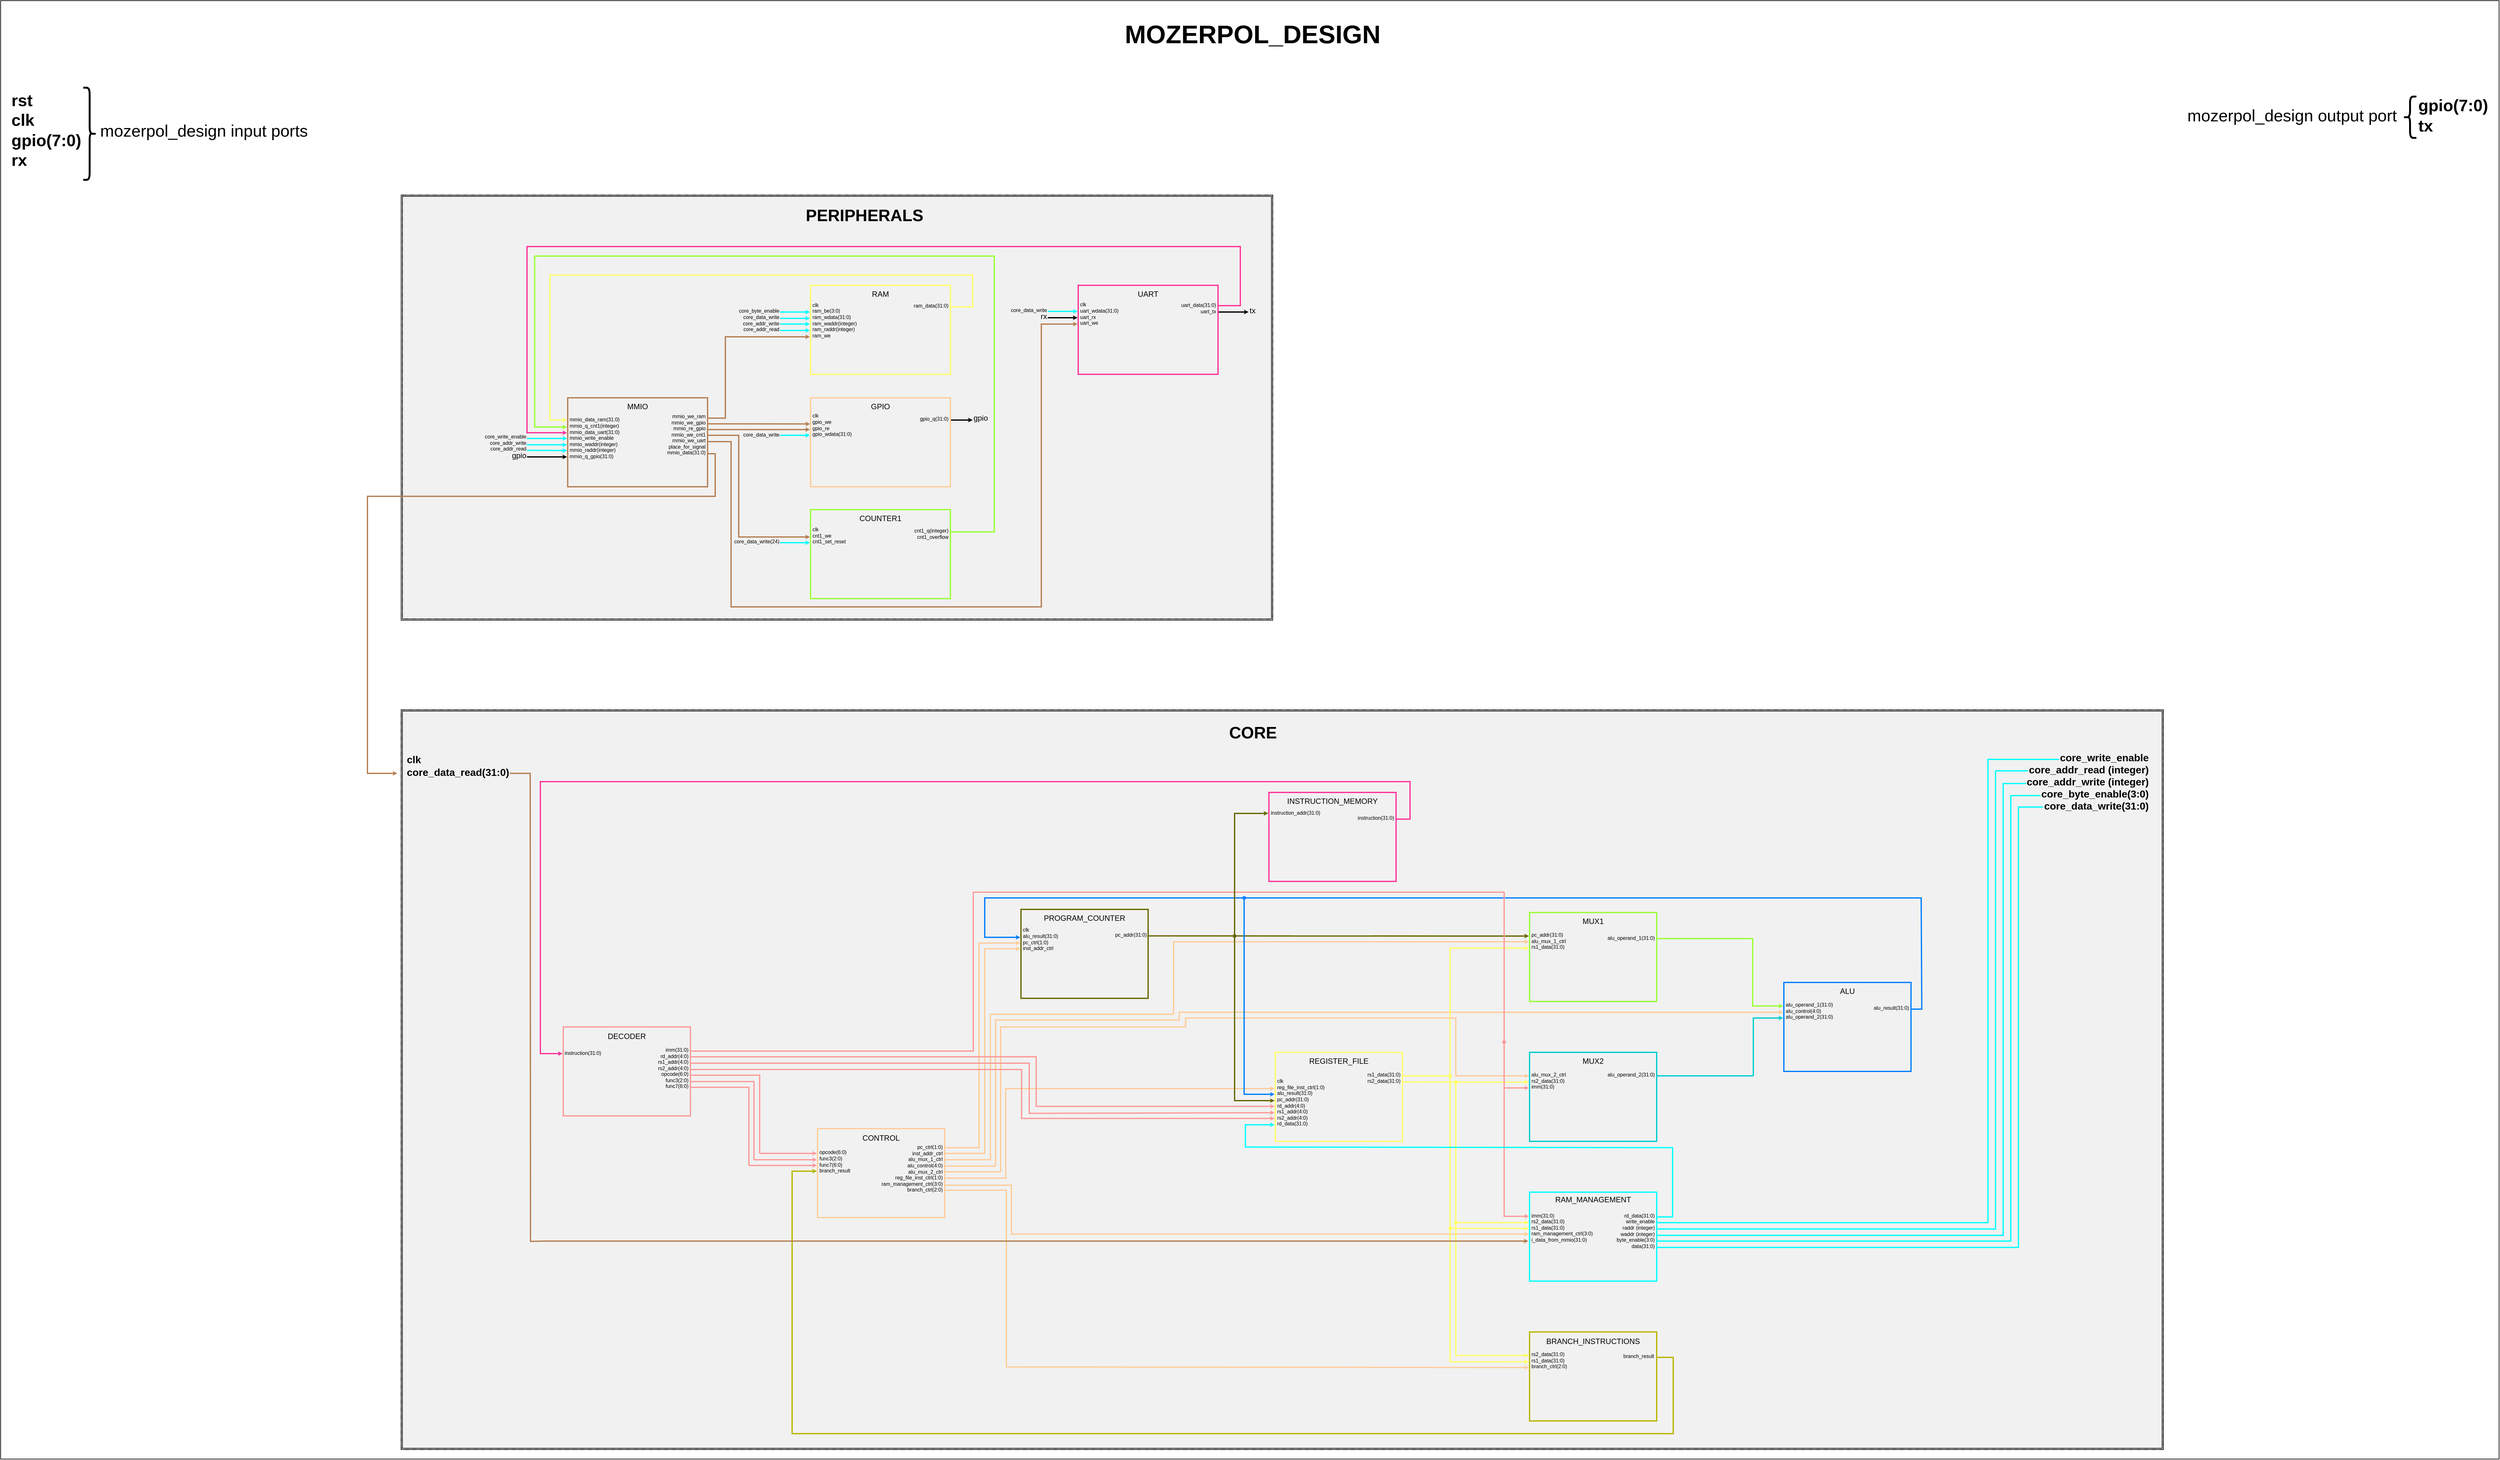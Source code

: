 <mxfile version="25.0.3">
  <diagram name="Page-1" id="GIOiO_XL50JcRZLEiqmb">
    <mxGraphModel dx="4412" dy="1925" grid="1" gridSize="3" guides="0" tooltips="1" connect="0" arrows="0" fold="1" page="1" pageScale="1" pageWidth="827" pageHeight="1169" background="#FFFFFF" math="0" shadow="0">
      <root>
        <mxCell id="0" />
        <mxCell id="1" parent="0" />
        <mxCell id="Fz1fnsxvgLmSLC5UEzrB-5" value="" style="rounded=0;whiteSpace=wrap;html=1;" parent="1" vertex="1">
          <mxGeometry x="-705" y="33" width="3930" height="2295" as="geometry" />
        </mxCell>
        <mxCell id="gtqAczzQF_N7_jioLqya-112" value="" style="rounded=0;whiteSpace=wrap;html=1;fillColor=#BABABA;strokeWidth=2;strokeColor=#000000;opacity=20;dashed=1;" parent="1" vertex="1">
          <mxGeometry x="-73" y="339" width="1369" height="667" as="geometry" />
        </mxCell>
        <mxCell id="gtqAczzQF_N7_jioLqya-110" value="&amp;nbsp;" style="shape=ext;double=1;rounded=0;whiteSpace=wrap;html=1;fillColor=none;" parent="1" vertex="1">
          <mxGeometry x="-75" y="339" width="1371" height="669" as="geometry" />
        </mxCell>
        <mxCell id="k1cbnF_5yYTtlvTHfuMY-3" value="" style="rounded=0;whiteSpace=wrap;html=1;fillColor=#BABABA;strokeWidth=2;strokeColor=#000000;opacity=20;dashed=1;" parent="1" vertex="1">
          <mxGeometry x="-75" y="1149" width="2772" height="1164" as="geometry" />
        </mxCell>
        <mxCell id="k1cbnF_5yYTtlvTHfuMY-44" value="&amp;nbsp;" style="shape=ext;double=1;rounded=0;whiteSpace=wrap;html=1;fillColor=none;" parent="1" vertex="1">
          <mxGeometry x="-75" y="1149" width="2772" height="1164" as="geometry" />
        </mxCell>
        <mxCell id="GuCMF0NOM9EzWncVumZ_-5" value="" style="endArrow=none;html=1;rounded=0;strokeWidth=2;strokeColor=#FFCC99;" parent="1" edge="1">
          <mxGeometry width="50" height="50" relative="1" as="geometry">
            <mxPoint x="834" y="1839" as="sourcePoint" />
            <mxPoint x="834" y="1515" as="targetPoint" />
          </mxGeometry>
        </mxCell>
        <mxCell id="Nq3vy76Jur3wy4Glu-vh-1" value="" style="rounded=0;whiteSpace=wrap;html=1;fillColor=none;strokeColor=#FF9999;strokeWidth=2;fontColor=#000000;" parent="1" vertex="1">
          <mxGeometry x="180" y="1648" width="200" height="140" as="geometry" />
        </mxCell>
        <mxCell id="Nq3vy76Jur3wy4Glu-vh-2" value="&lt;font style=&quot;font-size: 8px;&quot;&gt;instruction(31:0)&lt;br&gt;&lt;/font&gt;" style="text;html=1;strokeColor=none;fillColor=none;align=center;verticalAlign=middle;whiteSpace=wrap;rounded=0;fontColor=#000000;" parent="1" vertex="1">
          <mxGeometry x="181" y="1678" width="60" height="20" as="geometry" />
        </mxCell>
        <mxCell id="Nq3vy76Jur3wy4Glu-vh-3" value="DECODER" style="text;html=1;strokeColor=none;fillColor=none;align=center;verticalAlign=middle;whiteSpace=wrap;rounded=0;fontColor=#000000;" parent="1" vertex="1">
          <mxGeometry x="180" y="1653" width="200" height="20" as="geometry" />
        </mxCell>
        <mxCell id="Nq3vy76Jur3wy4Glu-vh-4" value="&lt;div style=&quot;font-size: 8px;&quot; align=&quot;right&quot;&gt;&lt;div style=&quot;font-size: 8px;&quot; align=&quot;right&quot;&gt;&lt;font style=&quot;font-size: 8px;&quot;&gt;imm(31:0)&lt;/font&gt;&lt;/div&gt;&lt;font style=&quot;font-size: 8px;&quot;&gt;&lt;/font&gt;&lt;/div&gt;&lt;div style=&quot;font-size: 8px;&quot; align=&quot;right&quot;&gt;&lt;font style=&quot;font-size: 8px;&quot;&gt;rd_addr(4:0)&lt;/font&gt;&lt;/div&gt;&lt;div style=&quot;font-size: 8px;&quot; align=&quot;right&quot;&gt;&lt;font style=&quot;font-size: 8px;&quot;&gt;rs1_addr(4:0)&lt;/font&gt;&lt;/div&gt;&lt;div style=&quot;font-size: 8px;&quot; align=&quot;right&quot;&gt;&lt;font style=&quot;font-size: 8px;&quot;&gt;rs2_addr(4:0)&lt;/font&gt;&lt;/div&gt;&lt;div style=&quot;font-size: 8px;&quot; align=&quot;right&quot;&gt;&lt;div style=&quot;font-size: 8px;&quot; align=&quot;right&quot;&gt;&lt;font style=&quot;font-size: 8px;&quot;&gt;opcode(6:0)&lt;/font&gt;&lt;/div&gt;&lt;div style=&quot;font-size: 8px;&quot; align=&quot;right&quot;&gt;&lt;font style=&quot;font-size: 8px;&quot;&gt;func3(2:0)&lt;/font&gt;&lt;/div&gt;&lt;font style=&quot;font-size: 8px;&quot;&gt;func7(6:0)&lt;/font&gt;&lt;font style=&quot;font-size: 8px;&quot;&gt;&lt;/font&gt;&lt;/div&gt;" style="text;html=1;strokeColor=none;fillColor=none;align=right;verticalAlign=middle;whiteSpace=wrap;rounded=0;fontColor=#000000;" parent="1" vertex="1">
          <mxGeometry x="329" y="1678" width="50" height="70" as="geometry" />
        </mxCell>
        <mxCell id="Nq3vy76Jur3wy4Glu-vh-5" value="" style="rounded=0;whiteSpace=wrap;html=1;fillColor=none;strokeColor=#ffcc99;strokeWidth=2;fontColor=#000000;" parent="1" vertex="1">
          <mxGeometry x="580" y="1808" width="200" height="140" as="geometry" />
        </mxCell>
        <mxCell id="Nq3vy76Jur3wy4Glu-vh-6" value="&lt;div style=&quot;font-size: 8px;&quot; align=&quot;left&quot;&gt;&lt;font style=&quot;font-size: 8px;&quot;&gt;opcode(6:0)&lt;/font&gt;&lt;/div&gt;&lt;div style=&quot;font-size: 8px;&quot; align=&quot;left&quot;&gt;&lt;font style=&quot;font-size: 8px;&quot;&gt;func3(2:0)&lt;/font&gt;&lt;/div&gt;&lt;div style=&quot;font-size: 8px;&quot; align=&quot;left&quot;&gt;&lt;font style=&quot;font-size: 8px;&quot;&gt;func7(6:0)&lt;/font&gt;&lt;/div&gt;&lt;div style=&quot;font-size: 8px;&quot; align=&quot;left&quot;&gt;&lt;font style=&quot;font-size: 8px;&quot;&gt;branch_result&lt;br&gt;&lt;/font&gt;&lt;/div&gt;" style="text;html=1;strokeColor=none;fillColor=none;align=left;verticalAlign=middle;whiteSpace=wrap;rounded=0;fontColor=#000000;" parent="1" vertex="1">
          <mxGeometry x="581" y="1838" width="55" height="43" as="geometry" />
        </mxCell>
        <mxCell id="Nq3vy76Jur3wy4Glu-vh-7" value="CONTROL" style="text;html=1;strokeColor=none;fillColor=none;align=center;verticalAlign=middle;whiteSpace=wrap;rounded=0;fontColor=#000000;" parent="1" vertex="1">
          <mxGeometry x="580" y="1813" width="200" height="20" as="geometry" />
        </mxCell>
        <mxCell id="Nq3vy76Jur3wy4Glu-vh-8" value="&lt;div style=&quot;font-size: 8px;&quot; align=&quot;right&quot;&gt;&lt;font style=&quot;font-size: 8px;&quot;&gt;pc_ctrl(1:0)&lt;/font&gt;&lt;/div&gt;&lt;div style=&quot;font-size: 8px;&quot; align=&quot;right&quot;&gt;&lt;font style=&quot;font-size: 8px;&quot;&gt;inst_addr_ctrl&lt;br&gt;&lt;/font&gt;&lt;/div&gt;&lt;div style=&quot;font-size: 8px;&quot; align=&quot;right&quot;&gt;&lt;font style=&quot;font-size: 8px;&quot;&gt;alu_mux_1_ctrl&lt;/font&gt;&lt;/div&gt;&lt;div style=&quot;font-size: 8px;&quot; align=&quot;right&quot;&gt;&lt;div style=&quot;font-size: 8px;&quot; align=&quot;right&quot;&gt;&lt;div style=&quot;font-size: 8px;&quot; align=&quot;right&quot;&gt;&lt;font style=&quot;font-size: 8px;&quot;&gt;alu_control(4:0)&lt;/font&gt;&lt;font style=&quot;font-size: 8px;&quot;&gt;&lt;br&gt;&lt;/font&gt;&lt;/div&gt;&lt;/div&gt;&lt;font style=&quot;font-size: 8px;&quot;&gt;&lt;/font&gt;&lt;/div&gt;&lt;div style=&quot;font-size: 8px;&quot; align=&quot;right&quot;&gt;&lt;font style=&quot;font-size: 8px;&quot;&gt;alu_mux_2_ctrl&lt;/font&gt;&lt;/div&gt;&lt;div style=&quot;font-size: 8px;&quot; align=&quot;right&quot;&gt;&lt;div style=&quot;font-size: 8px;&quot; align=&quot;right&quot;&gt;&lt;font style=&quot;font-size: 8px;&quot;&gt;reg_file_inst_ctrl(1:0)&lt;/font&gt;&lt;/div&gt;&lt;div style=&quot;font-size: 8px;&quot; align=&quot;right&quot;&gt;&lt;font style=&quot;font-size: 8px;&quot;&gt;ram_management_ctrl(3:0)&lt;br&gt;&lt;/font&gt;&lt;/div&gt;&lt;div style=&quot;font-size: 8px;&quot; align=&quot;right&quot;&gt;&lt;div style=&quot;font-size: 8px;&quot; align=&quot;right&quot;&gt;&lt;font style=&quot;font-size: 8px;&quot;&gt;branch_ctrl(2:0)&lt;/font&gt;&lt;/div&gt;&lt;/div&gt;&lt;/div&gt;" style="text;html=1;strokeColor=none;fillColor=none;align=right;verticalAlign=middle;whiteSpace=wrap;rounded=0;fontColor=#000000;" parent="1" vertex="1">
          <mxGeometry x="678" y="1833" width="101" height="75" as="geometry" />
        </mxCell>
        <mxCell id="Nq3vy76Jur3wy4Glu-vh-9" value="" style="rounded=0;whiteSpace=wrap;html=1;fillColor=none;strokeColor=#ffff66;strokeWidth=2;fontColor=#000000;" parent="1" vertex="1">
          <mxGeometry x="1300" y="1688" width="200" height="140" as="geometry" />
        </mxCell>
        <mxCell id="Nq3vy76Jur3wy4Glu-vh-10" value="&lt;div style=&quot;font-size: 8px;&quot; align=&quot;left&quot;&gt;&lt;font style=&quot;font-size: 8px;&quot;&gt;clk&lt;/font&gt;&lt;/div&gt;&lt;div style=&quot;font-size: 8px;&quot; align=&quot;left&quot;&gt;&lt;div style=&quot;font-size: 8px;&quot; align=&quot;left&quot;&gt;&lt;font style=&quot;font-size: 8px;&quot;&gt;reg_file_inst_ctrl(1:0)&lt;/font&gt;&lt;/div&gt;&lt;/div&gt;&lt;div style=&quot;font-size: 8px;&quot; align=&quot;left&quot;&gt;&lt;div style=&quot;font-size: 8px;&quot; align=&quot;left&quot;&gt;&lt;font style=&quot;font-size: 8px;&quot;&gt;alu_result(31:0)&lt;/font&gt;&lt;font style=&quot;font-size: 8px;&quot;&gt;&lt;/font&gt;&lt;/div&gt;&lt;div style=&quot;font-size: 8px;&quot; align=&quot;left&quot;&gt;&lt;font style=&quot;font-size: 8px;&quot;&gt;pc_addr(31:0)&lt;/font&gt;&lt;font style=&quot;font-size: 8px;&quot;&gt;&lt;/font&gt;&lt;/div&gt;&lt;div style=&quot;font-size: 8px;&quot; align=&quot;left&quot;&gt;&lt;font style=&quot;font-size: 8px;&quot;&gt;rd_addr(4:0)&lt;/font&gt;&lt;/div&gt;&lt;font style=&quot;font-size: 8px;&quot;&gt;&lt;/font&gt;&lt;/div&gt;&lt;div style=&quot;font-size: 8px;&quot; align=&quot;left&quot;&gt;&lt;font style=&quot;font-size: 8px;&quot;&gt;rs1_addr(4:0)&lt;/font&gt;&lt;/div&gt;&lt;div style=&quot;font-size: 8px;&quot; align=&quot;left&quot;&gt;&lt;font style=&quot;font-size: 8px;&quot;&gt;rs2_addr(4:0)&lt;/font&gt;&lt;/div&gt;&lt;div style=&quot;font-size: 8px;&quot; align=&quot;left&quot;&gt;&lt;font style=&quot;font-size: 8px;&quot;&gt;rd_data(31:0)&lt;/font&gt;&lt;/div&gt;" style="text;html=1;strokeColor=none;fillColor=none;align=left;verticalAlign=middle;whiteSpace=wrap;rounded=0;fontColor=#000000;" parent="1" vertex="1">
          <mxGeometry x="1301" y="1729" width="82" height="76" as="geometry" />
        </mxCell>
        <mxCell id="Nq3vy76Jur3wy4Glu-vh-11" value="REGISTER_FILE" style="text;html=1;strokeColor=none;fillColor=none;align=center;verticalAlign=middle;whiteSpace=wrap;rounded=0;fontColor=#000000;" parent="1" vertex="1">
          <mxGeometry x="1300" y="1692" width="200" height="20" as="geometry" />
        </mxCell>
        <mxCell id="Nq3vy76Jur3wy4Glu-vh-12" value="&lt;div style=&quot;font-size: 8px;&quot; align=&quot;right&quot;&gt;&lt;font style=&quot;font-size: 8px;&quot;&gt;rs1_data(31:0)&lt;/font&gt;&lt;/div&gt;&lt;div style=&quot;font-size: 8px;&quot; align=&quot;right&quot;&gt;&lt;font style=&quot;font-size: 8px;&quot;&gt;rs2_data(31:0)&lt;br&gt;&lt;/font&gt;&lt;/div&gt;" style="text;html=1;strokeColor=none;fillColor=none;align=right;verticalAlign=middle;whiteSpace=wrap;rounded=0;fontColor=#000000;" parent="1" vertex="1">
          <mxGeometry x="1439" y="1718" width="60" height="20" as="geometry" />
        </mxCell>
        <mxCell id="Nq3vy76Jur3wy4Glu-vh-13" value="" style="rounded=0;whiteSpace=wrap;html=1;fillColor=none;strokeColor=#99ff33;strokeWidth=2;fontColor=#000000;" parent="1" vertex="1">
          <mxGeometry x="1700" y="1468" width="200" height="140" as="geometry" />
        </mxCell>
        <mxCell id="Nq3vy76Jur3wy4Glu-vh-14" value="&lt;div style=&quot;font-size: 8px;&quot; align=&quot;left&quot;&gt;&lt;font style=&quot;font-size: 8px;&quot;&gt;pc_addr(31:0)&lt;/font&gt;&lt;font style=&quot;font-size: 8px;&quot;&gt;&lt;/font&gt;&lt;/div&gt;&lt;div style=&quot;font-size: 8px;&quot; align=&quot;left&quot;&gt;&lt;div style=&quot;font-size: 8px;&quot; align=&quot;left&quot;&gt;&lt;font style=&quot;font-size: 8px;&quot;&gt;alu_mux_1_ctrl&lt;/font&gt;&lt;/div&gt;&lt;div style=&quot;font-size: 8px;&quot; align=&quot;left&quot;&gt;&lt;font style=&quot;font-size: 8px;&quot;&gt;rs1_data(31:0)&lt;/font&gt;&lt;font style=&quot;font-size: 8px;&quot;&gt;&lt;/font&gt;&lt;/div&gt;&lt;font style=&quot;font-size: 8px;&quot;&gt;&lt;/font&gt;&lt;/div&gt;" style="text;html=1;strokeColor=none;fillColor=none;align=left;verticalAlign=middle;whiteSpace=wrap;rounded=0;fontColor=#000000;" parent="1" vertex="1">
          <mxGeometry x="1701" y="1498" width="60" height="30" as="geometry" />
        </mxCell>
        <mxCell id="Nq3vy76Jur3wy4Glu-vh-15" value="MUX1" style="text;html=1;strokeColor=none;fillColor=none;align=center;verticalAlign=middle;whiteSpace=wrap;rounded=0;fontColor=#000000;" parent="1" vertex="1">
          <mxGeometry x="1700" y="1472" width="200" height="20" as="geometry" />
        </mxCell>
        <mxCell id="Nq3vy76Jur3wy4Glu-vh-16" value="&lt;div style=&quot;font-size: 8px;&quot; align=&quot;right&quot;&gt;&lt;font style=&quot;font-size: 8px;&quot;&gt;alu_operand_1(31:0)&lt;/font&gt;&lt;/div&gt;" style="text;html=1;strokeColor=none;fillColor=none;align=right;verticalAlign=middle;whiteSpace=wrap;rounded=0;fontColor=#000000;" parent="1" vertex="1">
          <mxGeometry x="1819" y="1498" width="80" height="20" as="geometry" />
        </mxCell>
        <mxCell id="Nq3vy76Jur3wy4Glu-vh-17" value="" style="rounded=0;whiteSpace=wrap;html=1;fillColor=none;strokeColor=#00cccc;strokeWidth=2;fontColor=#000000;" parent="1" vertex="1">
          <mxGeometry x="1700" y="1688" width="200" height="140" as="geometry" />
        </mxCell>
        <mxCell id="Nq3vy76Jur3wy4Glu-vh-18" value="&lt;div style=&quot;font-size: 8px;&quot; align=&quot;left&quot;&gt;&lt;font style=&quot;font-size: 8px;&quot;&gt;alu_mux_2_ctrl&lt;/font&gt;&lt;/div&gt;&lt;div style=&quot;font-size: 8px;&quot; align=&quot;left&quot;&gt;&lt;font style=&quot;font-size: 8px;&quot;&gt;rs2_data(31:0)&lt;/font&gt;&lt;/div&gt;&lt;div style=&quot;font-size: 8px;&quot; align=&quot;left&quot;&gt;&lt;font style=&quot;font-size: 8px;&quot;&gt;imm(31:0)&lt;br&gt;&lt;/font&gt;&lt;/div&gt;" style="text;html=1;strokeColor=none;fillColor=none;align=left;verticalAlign=middle;whiteSpace=wrap;rounded=0;fontColor=#000000;" parent="1" vertex="1">
          <mxGeometry x="1701" y="1718" width="60" height="30" as="geometry" />
        </mxCell>
        <mxCell id="Nq3vy76Jur3wy4Glu-vh-19" value="MUX2" style="text;html=1;strokeColor=none;fillColor=none;align=center;verticalAlign=middle;whiteSpace=wrap;rounded=0;fontColor=#000000;" parent="1" vertex="1">
          <mxGeometry x="1700" y="1692" width="200" height="20" as="geometry" />
        </mxCell>
        <mxCell id="Nq3vy76Jur3wy4Glu-vh-20" value="&lt;div style=&quot;font-size: 8px;&quot; align=&quot;right&quot;&gt;&lt;font style=&quot;font-size: 8px;&quot;&gt;alu_operand_2(31:0)&lt;/font&gt;&lt;/div&gt;" style="text;html=1;strokeColor=none;fillColor=none;align=right;verticalAlign=middle;whiteSpace=wrap;rounded=0;fontColor=#000000;" parent="1" vertex="1">
          <mxGeometry x="1819" y="1718" width="80" height="10" as="geometry" />
        </mxCell>
        <mxCell id="Nq3vy76Jur3wy4Glu-vh-21" value="&amp;nbsp;" style="rounded=0;whiteSpace=wrap;html=1;fillColor=none;strokeColor=#007fff;strokeWidth=2;fontColor=#000000;" parent="1" vertex="1">
          <mxGeometry x="2100" y="1578" width="200" height="140" as="geometry" />
        </mxCell>
        <mxCell id="Nq3vy76Jur3wy4Glu-vh-22" value="&lt;div style=&quot;font-size: 8px;&quot; align=&quot;left&quot;&gt;&lt;font style=&quot;font-size: 8px;&quot;&gt;alu_operand_1(31:0)&lt;/font&gt;&lt;/div&gt;&lt;div style=&quot;font-size: 8px;&quot; align=&quot;left&quot;&gt;&lt;font style=&quot;font-size: 8px;&quot;&gt;alu_control(4:0)&lt;/font&gt;&lt;/div&gt;&lt;div style=&quot;font-size: 8px;&quot; align=&quot;left&quot;&gt;&lt;div style=&quot;font-size: 8px;&quot; align=&quot;left&quot;&gt;&lt;font style=&quot;font-size: 8px;&quot;&gt;alu_operand_2(31:0)&lt;/font&gt;&lt;/div&gt;&lt;font style=&quot;font-size: 8px;&quot;&gt;&lt;/font&gt;&lt;/div&gt;" style="text;html=1;strokeColor=none;fillColor=none;align=left;verticalAlign=middle;whiteSpace=wrap;rounded=0;fontColor=#000000;" parent="1" vertex="1">
          <mxGeometry x="2101" y="1608" width="80" height="30" as="geometry" />
        </mxCell>
        <mxCell id="Nq3vy76Jur3wy4Glu-vh-23" value="ALU" style="text;html=1;strokeColor=none;fillColor=none;align=center;verticalAlign=middle;whiteSpace=wrap;rounded=0;fontColor=#000000;" parent="1" vertex="1">
          <mxGeometry x="2100" y="1582" width="200" height="20" as="geometry" />
        </mxCell>
        <mxCell id="Nq3vy76Jur3wy4Glu-vh-24" value="&lt;div style=&quot;font-size: 8px;&quot; align=&quot;right&quot;&gt;&lt;font style=&quot;font-size: 8px;&quot;&gt;alu_result(31:0)&lt;/font&gt;&lt;/div&gt;" style="text;html=1;strokeColor=none;fillColor=none;align=right;verticalAlign=middle;whiteSpace=wrap;rounded=0;fontColor=#000000;" parent="1" vertex="1">
          <mxGeometry x="2240" y="1608" width="59" height="20" as="geometry" />
        </mxCell>
        <mxCell id="Nq3vy76Jur3wy4Glu-vh-25" value="" style="rounded=0;whiteSpace=wrap;html=1;fillColor=none;strokeColor=#ff3399;strokeWidth=2;fontColor=#000000;" parent="1" vertex="1">
          <mxGeometry x="1290" y="1279" width="200" height="140" as="geometry" />
        </mxCell>
        <mxCell id="Nq3vy76Jur3wy4Glu-vh-26" value="&lt;div style=&quot;font-size: 8px;&quot; align=&quot;left&quot;&gt;&lt;font style=&quot;font-size: 8px;&quot;&gt;instruction_addr(31:0)&lt;/font&gt;&lt;/div&gt;" style="text;html=1;strokeColor=none;fillColor=none;align=left;verticalAlign=middle;whiteSpace=wrap;rounded=0;fontColor=#000000;" parent="1" vertex="1">
          <mxGeometry x="1291" y="1305" width="80" height="12" as="geometry" />
        </mxCell>
        <mxCell id="Nq3vy76Jur3wy4Glu-vh-27" value="INSTRUCTION_MEMORY" style="text;html=1;strokeColor=none;fillColor=none;align=center;verticalAlign=middle;whiteSpace=wrap;rounded=0;fontColor=#000000;" parent="1" vertex="1">
          <mxGeometry x="1290" y="1283" width="200" height="20" as="geometry" />
        </mxCell>
        <mxCell id="Nq3vy76Jur3wy4Glu-vh-28" value="&lt;div style=&quot;font-size: 8px;&quot; align=&quot;right&quot;&gt;&lt;font style=&quot;font-size: 8px;&quot;&gt;instruction(31:0)&lt;/font&gt;&lt;/div&gt;" style="text;html=1;strokeColor=none;fillColor=none;align=right;verticalAlign=middle;whiteSpace=wrap;rounded=0;fontColor=#000000;" parent="1" vertex="1">
          <mxGeometry x="1429" y="1309" width="60" height="20" as="geometry" />
        </mxCell>
        <mxCell id="WBGVOQ_4j9fBxjr6cf3C-39" value="" style="rounded=0;whiteSpace=wrap;html=1;fillColor=none;strokeColor=#666600;strokeWidth=2;fontColor=#000000;" parent="1" vertex="1">
          <mxGeometry x="900" y="1463" width="200" height="140" as="geometry" />
        </mxCell>
        <mxCell id="WBGVOQ_4j9fBxjr6cf3C-40" value="&lt;div style=&quot;font-size: 8px;&quot; align=&quot;left&quot;&gt;&lt;font style=&quot;font-size: 8px;&quot;&gt;clk&lt;/font&gt;&lt;/div&gt;&lt;div style=&quot;font-size: 8px;&quot; align=&quot;left&quot;&gt;&lt;font style=&quot;font-size: 8px;&quot;&gt;alu_result(31:0)&lt;/font&gt;&lt;/div&gt;&lt;div style=&quot;font-size: 8px;&quot; align=&quot;left&quot;&gt;&lt;font style=&quot;font-size: 8px;&quot;&gt;pc_ctrl(1:0)&lt;/font&gt;&lt;/div&gt;&lt;div style=&quot;font-size: 8px;&quot; align=&quot;left&quot;&gt;&lt;font style=&quot;font-size: 8px;&quot;&gt;inst_addr_ctrl&lt;br&gt;&lt;/font&gt;&lt;/div&gt;" style="text;html=1;strokeColor=none;fillColor=none;align=left;verticalAlign=middle;whiteSpace=wrap;rounded=0;fontColor=#000000;" parent="1" vertex="1">
          <mxGeometry x="901" y="1490" width="59" height="40" as="geometry" />
        </mxCell>
        <mxCell id="WBGVOQ_4j9fBxjr6cf3C-41" value="PROGRAM_COUNTER" style="text;html=1;strokeColor=none;fillColor=none;align=center;verticalAlign=middle;whiteSpace=wrap;rounded=0;fontColor=#000000;" parent="1" vertex="1">
          <mxGeometry x="900" y="1467" width="200" height="20" as="geometry" />
        </mxCell>
        <mxCell id="WBGVOQ_4j9fBxjr6cf3C-42" value="&lt;div style=&quot;font-size: 8px;&quot; align=&quot;right&quot;&gt;&lt;font style=&quot;font-size: 8px;&quot;&gt;pc_addr(31:0)&lt;br&gt;&lt;/font&gt;&lt;/div&gt;" style="text;html=1;strokeColor=none;fillColor=none;align=right;verticalAlign=middle;whiteSpace=wrap;rounded=0;fontColor=#000000;" parent="1" vertex="1">
          <mxGeometry x="1047" y="1498" width="53" height="10" as="geometry" />
        </mxCell>
        <mxCell id="HfboubUgEW3dS0zUGy0d-5" value="" style="rounded=0;whiteSpace=wrap;html=1;fillColor=none;strokeColor=#00FFFF;strokeWidth=2;fontColor=#000000;" parent="1" vertex="1">
          <mxGeometry x="1700" y="1908" width="200" height="140" as="geometry" />
        </mxCell>
        <mxCell id="HfboubUgEW3dS0zUGy0d-6" value="&lt;div style=&quot;font-size: 8px;&quot; align=&quot;left&quot;&gt;&lt;div style=&quot;font-size: 8px;&quot; align=&quot;left&quot;&gt;imm(31:0)&lt;/div&gt;&lt;/div&gt;&lt;div style=&quot;font-size: 8px;&quot; align=&quot;left&quot;&gt;&lt;div style=&quot;font-size: 8px;&quot; align=&quot;left&quot;&gt;&lt;font style=&quot;font-size: 8px;&quot;&gt;rs2_data(31:0)&lt;/font&gt;&lt;/div&gt;&lt;div style=&quot;font-size: 8px;&quot; align=&quot;left&quot;&gt;&lt;div style=&quot;font-size: 8px;&quot; align=&quot;left&quot;&gt;&lt;font style=&quot;font-size: 8px;&quot;&gt;rs1_data(31:0)&lt;/font&gt;&lt;/div&gt;&lt;/div&gt;&lt;div style=&quot;font-size: 8px;&quot; align=&quot;left&quot;&gt;&lt;font style=&quot;font-size: 8px;&quot;&gt;ram_management_ctrl(3:0)&lt;/font&gt;&lt;/div&gt;&lt;div style=&quot;font-size: 8px;&quot; align=&quot;left&quot;&gt;i_data_from_mmio(31:0)&lt;br&gt;&lt;/div&gt;&lt;/div&gt;" style="text;html=1;strokeColor=none;fillColor=none;align=left;verticalAlign=middle;whiteSpace=wrap;rounded=0;fontColor=#000000;" parent="1" vertex="1">
          <mxGeometry x="1701" y="1938" width="100" height="51" as="geometry" />
        </mxCell>
        <mxCell id="HfboubUgEW3dS0zUGy0d-7" value="RAM_MANAGEMENT" style="text;html=1;strokeColor=none;fillColor=none;align=center;verticalAlign=middle;whiteSpace=wrap;rounded=0;fontColor=#000000;" parent="1" vertex="1">
          <mxGeometry x="1700" y="1912" width="200" height="16" as="geometry" />
        </mxCell>
        <mxCell id="HfboubUgEW3dS0zUGy0d-8" value="&lt;div style=&quot;font-size: 8px;&quot; align=&quot;right&quot;&gt;&lt;font style=&quot;font-size: 8px;&quot;&gt;rd_data(31:0)&lt;/font&gt;&lt;font style=&quot;font-size: 8px;&quot;&gt;&lt;/font&gt;&lt;/div&gt;&lt;div style=&quot;font-size: 8px;&quot; align=&quot;right&quot;&gt;&lt;font style=&quot;font-size: 8px;&quot;&gt;write_enable&lt;/font&gt;&lt;font style=&quot;font-size: 8px;&quot;&gt;&lt;/font&gt;&lt;div style=&quot;font-size: 8px;&quot; align=&quot;right&quot;&gt;&lt;font style=&quot;font-size: 8px;&quot;&gt;raddr&lt;/font&gt; (integer)&lt;br&gt;&lt;/div&gt;&lt;/div&gt;&lt;div style=&quot;font-size: 8px;&quot; align=&quot;right&quot;&gt;&lt;font style=&quot;font-size: 8px;&quot;&gt;&lt;/font&gt;&lt;div style=&quot;font-size: 8px;&quot; align=&quot;right&quot;&gt;&lt;font style=&quot;font-size: 8px;&quot;&gt;waddr (integer)&lt;br&gt;&lt;/font&gt;&lt;/div&gt;&lt;font style=&quot;font-size: 8px;&quot;&gt;&lt;/font&gt;&lt;/div&gt;&lt;div style=&quot;font-size: 8px;&quot; align=&quot;right&quot;&gt;&lt;font style=&quot;font-size: 8px;&quot;&gt;byte_enable(3:0)&lt;/font&gt;&lt;/div&gt;&lt;div style=&quot;font-size: 8px;&quot; align=&quot;right&quot;&gt;&lt;font style=&quot;font-size: 8px;&quot;&gt;data(31:0)&lt;/font&gt;&lt;/div&gt;" style="text;html=1;strokeColor=none;fillColor=none;align=right;verticalAlign=middle;whiteSpace=wrap;rounded=0;fontColor=#000000;" parent="1" vertex="1">
          <mxGeometry x="1831" y="1937" width="68" height="63" as="geometry" />
        </mxCell>
        <mxCell id="3gstqMGpocRiPtmlr0DV-15" value="" style="rounded=0;whiteSpace=wrap;html=1;fillColor=none;strokeColor=#FFFF66;strokeWidth=2;fontColor=#000000;" parent="1" vertex="1">
          <mxGeometry x="569" y="481" width="220" height="140" as="geometry" />
        </mxCell>
        <mxCell id="3gstqMGpocRiPtmlr0DV-16" value="&lt;div style=&quot;font-size: 8px;&quot; align=&quot;left&quot;&gt;&lt;font style=&quot;font-size: 8px;&quot;&gt;clk&lt;/font&gt;&lt;/div&gt;&lt;div style=&quot;font-size: 8px;&quot; align=&quot;left&quot;&gt;&lt;font style=&quot;font-size: 8px;&quot;&gt;ram_be(3:0)&lt;br&gt;&lt;/font&gt;&lt;/div&gt;&lt;div style=&quot;font-size: 8px;&quot; align=&quot;left&quot;&gt;&lt;font style=&quot;font-size: 8px;&quot;&gt;ram_wdata(31:0)&lt;br&gt;&lt;/font&gt;&lt;/div&gt;&lt;div style=&quot;font-size: 8px;&quot; align=&quot;left&quot;&gt;&lt;font style=&quot;font-size: 8px;&quot;&gt;ram_waddr(integer)&lt;/font&gt;&lt;/div&gt;&lt;div style=&quot;font-size: 8px;&quot; align=&quot;left&quot;&gt;&lt;font style=&quot;font-size: 8px;&quot;&gt;ram_raddr(integer)&lt;/font&gt;&lt;/div&gt;&lt;div style=&quot;font-size: 8px;&quot; align=&quot;left&quot;&gt;ram_we&lt;/div&gt;" style="text;html=1;strokeColor=none;fillColor=none;align=left;verticalAlign=middle;whiteSpace=wrap;rounded=0;fontColor=#000000;" parent="1" vertex="1">
          <mxGeometry x="570" y="505" width="70" height="61" as="geometry" />
        </mxCell>
        <mxCell id="3gstqMGpocRiPtmlr0DV-17" value="RAM" style="text;html=1;strokeColor=none;fillColor=none;align=center;verticalAlign=middle;whiteSpace=wrap;rounded=0;fontColor=#000000;" parent="1" vertex="1">
          <mxGeometry x="569" y="485" width="220" height="20" as="geometry" />
        </mxCell>
        <mxCell id="3gstqMGpocRiPtmlr0DV-18" value="&lt;div style=&quot;font-size: 8px;&quot; align=&quot;right&quot;&gt;&lt;font style=&quot;font-size: 8px;&quot;&gt;ram_data(31:0)&lt;/font&gt;&lt;/div&gt;" style="text;html=1;strokeColor=none;fillColor=none;align=right;verticalAlign=middle;whiteSpace=wrap;rounded=0;fontColor=#000000;" parent="1" vertex="1">
          <mxGeometry x="727" y="505" width="61" height="16" as="geometry" />
        </mxCell>
        <mxCell id="4SwvQqKv90205dTWW9fl-2" value="&lt;div style=&quot;font-size: 16px;&quot; align=&quot;right&quot;&gt;&lt;font style=&quot;font-size: 16px;&quot;&gt;&lt;b&gt;&lt;font style=&quot;font-size: 16px;&quot;&gt;core_write_enable&lt;/font&gt;&lt;/b&gt;&lt;/font&gt;&lt;/div&gt;&lt;div style=&quot;font-size: 16px;&quot; align=&quot;right&quot;&gt;&lt;font style=&quot;font-size: 16px;&quot;&gt;&lt;b&gt;&lt;font style=&quot;font-size: 16px;&quot;&gt;core_addr_read (integer)&lt;br&gt;&lt;/font&gt;&lt;/b&gt;&lt;/font&gt;&lt;/div&gt;&lt;div style=&quot;font-size: 16px;&quot; align=&quot;right&quot;&gt;&lt;font style=&quot;font-size: 16px;&quot;&gt;&lt;b&gt;&lt;font style=&quot;font-size: 16px;&quot;&gt;core_addr_write (integer)&lt;br&gt;&lt;/font&gt;&lt;/b&gt;&lt;/font&gt;&lt;/div&gt;&lt;div style=&quot;font-size: 16px;&quot; align=&quot;right&quot;&gt;&lt;font style=&quot;font-size: 16px;&quot;&gt;&lt;b&gt;&lt;font style=&quot;font-size: 16px;&quot;&gt;core_byte_enable(3:0)&lt;/font&gt;&lt;/b&gt;&lt;/font&gt;&lt;/div&gt;&lt;div style=&quot;font-size: 16px;&quot; align=&quot;right&quot;&gt;&lt;font style=&quot;font-size: 16px;&quot;&gt;&lt;b&gt;&lt;font style=&quot;font-size: 16px;&quot;&gt;&lt;font style=&quot;font-size: 16px;&quot;&gt;&lt;b&gt;&lt;font style=&quot;font-size: 16px;&quot;&gt;core_data_write&lt;/font&gt;&lt;/b&gt;&lt;/font&gt;(31:0)&lt;br&gt;&lt;/font&gt;&lt;/b&gt;&lt;/font&gt;&lt;/div&gt;" style="text;html=1;strokeColor=none;fillColor=none;align=right;verticalAlign=middle;whiteSpace=wrap;rounded=0;" parent="1" vertex="1">
          <mxGeometry x="2481" y="1203" width="195" height="117" as="geometry" />
        </mxCell>
        <mxCell id="6XQH-ZIWkHCpFrcvFsyq-6" value="&lt;font style=&quot;font-size: 26px;&quot;&gt;&lt;b&gt;CORE&lt;/b&gt;&lt;/font&gt;" style="text;html=1;strokeColor=none;fillColor=none;align=center;verticalAlign=middle;whiteSpace=wrap;rounded=0;fontColor=#000000;" parent="1" vertex="1">
          <mxGeometry x="1235" y="1175" width="60" height="20" as="geometry" />
        </mxCell>
        <mxCell id="Ia1AkE6VqReakgYp9iSG-2" value="" style="rounded=0;whiteSpace=wrap;html=1;fillColor=none;strokeColor=#B5B500;strokeWidth=2;fontColor=#000000;" parent="1" vertex="1">
          <mxGeometry x="1700" y="2128" width="200" height="140" as="geometry" />
        </mxCell>
        <mxCell id="Ia1AkE6VqReakgYp9iSG-3" value="&lt;div style=&quot;font-size: 8px;&quot; align=&quot;left&quot;&gt;&lt;div style=&quot;font-size: 8px;&quot; align=&quot;left&quot;&gt;&lt;font style=&quot;font-size: 8px;&quot;&gt;rs2_data(31:0)&lt;/font&gt;&lt;/div&gt;&lt;font style=&quot;font-size: 8px;&quot;&gt;&lt;/font&gt;&lt;/div&gt;&lt;div style=&quot;font-size: 8px;&quot; align=&quot;left&quot;&gt;&lt;font style=&quot;font-size: 8px;&quot;&gt;rs1_data(31:0)&lt;br&gt;&lt;/font&gt;&lt;/div&gt;&lt;div style=&quot;font-size: 8px;&quot; align=&quot;left&quot;&gt;&lt;div style=&quot;font-size: 8px;&quot; align=&quot;left&quot;&gt;&lt;font style=&quot;font-size: 8px;&quot;&gt;branch_ctrl(2:0)&lt;/font&gt;&lt;/div&gt;&lt;font style=&quot;font-size: 8px;&quot;&gt;&lt;/font&gt;&lt;/div&gt;" style="text;html=1;strokeColor=none;fillColor=none;align=left;verticalAlign=middle;whiteSpace=wrap;rounded=0;fontColor=#000000;" parent="1" vertex="1">
          <mxGeometry x="1701" y="2158" width="62" height="30" as="geometry" />
        </mxCell>
        <mxCell id="Ia1AkE6VqReakgYp9iSG-4" value="BRANCH_INSTRUCTIONS" style="text;html=1;strokeColor=none;fillColor=none;align=center;verticalAlign=middle;whiteSpace=wrap;rounded=0;fontColor=#000000;" parent="1" vertex="1">
          <mxGeometry x="1700" y="2133" width="200" height="20" as="geometry" />
        </mxCell>
        <mxCell id="Ia1AkE6VqReakgYp9iSG-5" value="&lt;font style=&quot;font-size: 8px;&quot;&gt;branch_result&lt;br&gt;&lt;/font&gt;" style="text;html=1;strokeColor=none;fillColor=none;align=right;verticalAlign=middle;whiteSpace=wrap;rounded=0;fontColor=#000000;" parent="1" vertex="1">
          <mxGeometry x="1840" y="2158" width="58" height="14" as="geometry" />
        </mxCell>
        <mxCell id="UCRnNolcWxTBBTJZz29h-6" value="" style="endArrow=none;html=1;rounded=0;strokeWidth=2;strokeColor=#FF9999;" parent="1" edge="1">
          <mxGeometry width="50" height="50" relative="1" as="geometry">
            <mxPoint x="381" y="1743" as="sourcePoint" />
            <mxPoint x="473" y="1743" as="targetPoint" />
          </mxGeometry>
        </mxCell>
        <mxCell id="UCRnNolcWxTBBTJZz29h-7" value="" style="endArrow=none;html=1;rounded=0;strokeWidth=2;strokeColor=#FF9999;" parent="1" edge="1">
          <mxGeometry width="50" height="50" relative="1" as="geometry">
            <mxPoint x="381" y="1734" as="sourcePoint" />
            <mxPoint x="481" y="1734" as="targetPoint" />
          </mxGeometry>
        </mxCell>
        <mxCell id="UCRnNolcWxTBBTJZz29h-8" value="" style="endArrow=none;html=1;rounded=0;strokeWidth=2;strokeColor=#FF9999;" parent="1" edge="1">
          <mxGeometry width="50" height="50" relative="1" as="geometry">
            <mxPoint x="381" y="1724" as="sourcePoint" />
            <mxPoint x="490" y="1724" as="targetPoint" />
          </mxGeometry>
        </mxCell>
        <mxCell id="UCRnNolcWxTBBTJZz29h-9" value="" style="endArrow=classic;html=1;rounded=0;endSize=1;startSize=3;strokeWidth=2;strokeColor=#FF9999;" parent="1" edge="1">
          <mxGeometry width="50" height="50" relative="1" as="geometry">
            <mxPoint x="472" y="1866" as="sourcePoint" />
            <mxPoint x="579" y="1866" as="targetPoint" />
          </mxGeometry>
        </mxCell>
        <mxCell id="UCRnNolcWxTBBTJZz29h-10" value="" style="endArrow=classic;html=1;rounded=0;strokeWidth=2;endSize=1;strokeColor=#FF9999;" parent="1" edge="1">
          <mxGeometry width="50" height="50" relative="1" as="geometry">
            <mxPoint x="480" y="1857" as="sourcePoint" />
            <mxPoint x="579" y="1857" as="targetPoint" />
          </mxGeometry>
        </mxCell>
        <mxCell id="UCRnNolcWxTBBTJZz29h-11" value="" style="endArrow=classic;html=1;rounded=0;endSize=1;strokeWidth=2;strokeColor=#FF9999;" parent="1" edge="1">
          <mxGeometry width="50" height="50" relative="1" as="geometry">
            <mxPoint x="489" y="1847" as="sourcePoint" />
            <mxPoint x="579" y="1847" as="targetPoint" />
          </mxGeometry>
        </mxCell>
        <mxCell id="UCRnNolcWxTBBTJZz29h-12" value="" style="endArrow=none;html=1;rounded=0;strokeWidth=2;strokeColor=#FF9999;" parent="1" edge="1">
          <mxGeometry width="50" height="50" relative="1" as="geometry">
            <mxPoint x="489" y="1847" as="sourcePoint" />
            <mxPoint x="489" y="1724" as="targetPoint" />
          </mxGeometry>
        </mxCell>
        <mxCell id="UCRnNolcWxTBBTJZz29h-13" value="" style="endArrow=none;html=1;rounded=0;strokeWidth=2;strokeColor=#FF9999;" parent="1" edge="1">
          <mxGeometry width="50" height="50" relative="1" as="geometry">
            <mxPoint x="480" y="1857" as="sourcePoint" />
            <mxPoint x="480" y="1734" as="targetPoint" />
          </mxGeometry>
        </mxCell>
        <mxCell id="UCRnNolcWxTBBTJZz29h-14" value="" style="endArrow=none;html=1;rounded=0;strokeWidth=2;strokeColor=#FF9999;" parent="1" edge="1">
          <mxGeometry width="50" height="50" relative="1" as="geometry">
            <mxPoint x="472" y="1866" as="sourcePoint" />
            <mxPoint x="472" y="1743" as="targetPoint" />
          </mxGeometry>
        </mxCell>
        <mxCell id="UCRnNolcWxTBBTJZz29h-17" value="" style="endArrow=classic;html=1;rounded=0;endSize=1;strokeWidth=2;strokeColor=#FF3399;" parent="1" edge="1">
          <mxGeometry width="50" height="50" relative="1" as="geometry">
            <mxPoint x="144" y="1690" as="sourcePoint" />
            <mxPoint x="179" y="1690" as="targetPoint" />
          </mxGeometry>
        </mxCell>
        <mxCell id="UCRnNolcWxTBBTJZz29h-18" value="" style="endArrow=classic;html=1;rounded=0;endSize=1;strokeWidth=2;strokeColor=#007FFF;" parent="1" edge="1">
          <mxGeometry width="50" height="50" relative="1" as="geometry">
            <mxPoint x="842" y="1507" as="sourcePoint" />
            <mxPoint x="899" y="1507" as="targetPoint" />
          </mxGeometry>
        </mxCell>
        <mxCell id="UCRnNolcWxTBBTJZz29h-19" value="" style="endArrow=classic;html=1;rounded=0;endSize=1;strokeWidth=2;strokeColor=#FFCC99;" parent="1" edge="1">
          <mxGeometry width="50" height="50" relative="1" as="geometry">
            <mxPoint x="842" y="1525" as="sourcePoint" />
            <mxPoint x="899" y="1525" as="targetPoint" />
          </mxGeometry>
        </mxCell>
        <mxCell id="UCRnNolcWxTBBTJZz29h-20" value="" style="endArrow=classic;html=1;rounded=0;endSize=1;strokeWidth=2;strokeColor=#666600;" parent="1" edge="1">
          <mxGeometry width="50" height="50" relative="1" as="geometry">
            <mxPoint x="1235" y="1312" as="sourcePoint" />
            <mxPoint x="1289" y="1312" as="targetPoint" />
          </mxGeometry>
        </mxCell>
        <mxCell id="UCRnNolcWxTBBTJZz29h-22" value="" style="endArrow=classic;html=1;rounded=0;endSize=1;strokeWidth=2;strokeColor=#FFCC99;" parent="1" edge="1">
          <mxGeometry width="50" height="50" relative="1" as="geometry">
            <mxPoint x="876" y="1745" as="sourcePoint" />
            <mxPoint x="1299" y="1745" as="targetPoint" />
          </mxGeometry>
        </mxCell>
        <mxCell id="UCRnNolcWxTBBTJZz29h-23" value="" style="endArrow=classic;html=1;rounded=0;endSize=1;strokeWidth=2;strokeColor=#007FFF;" parent="1" edge="1">
          <mxGeometry width="50" height="50" relative="1" as="geometry">
            <mxPoint x="1251" y="1754" as="sourcePoint" />
            <mxPoint x="1299" y="1754" as="targetPoint" />
          </mxGeometry>
        </mxCell>
        <mxCell id="UCRnNolcWxTBBTJZz29h-24" value="" style="endArrow=classic;html=1;rounded=0;endSize=1;strokeWidth=2;strokeColor=#666600;" parent="1" edge="1">
          <mxGeometry width="50" height="50" relative="1" as="geometry">
            <mxPoint x="1236" y="1764" as="sourcePoint" />
            <mxPoint x="1299" y="1764" as="targetPoint" />
          </mxGeometry>
        </mxCell>
        <mxCell id="UCRnNolcWxTBBTJZz29h-25" value="" style="endArrow=classic;html=1;rounded=0;endSize=1;strokeWidth=2;strokeColor=#FF9999;" parent="1" edge="1">
          <mxGeometry width="50" height="50" relative="1" as="geometry">
            <mxPoint x="924" y="1773" as="sourcePoint" />
            <mxPoint x="1299" y="1773" as="targetPoint" />
          </mxGeometry>
        </mxCell>
        <mxCell id="UCRnNolcWxTBBTJZz29h-26" value="" style="endArrow=classic;html=1;rounded=0;endSize=1;strokeWidth=2;strokeColor=#FF9999;" parent="1" edge="1">
          <mxGeometry width="50" height="50" relative="1" as="geometry">
            <mxPoint x="912" y="1784" as="sourcePoint" />
            <mxPoint x="1299" y="1783" as="targetPoint" />
          </mxGeometry>
        </mxCell>
        <mxCell id="UCRnNolcWxTBBTJZz29h-27" value="" style="endArrow=classic;html=1;rounded=0;endSize=1;strokeWidth=2;strokeColor=#FF9999;" parent="1" edge="1">
          <mxGeometry width="50" height="50" relative="1" as="geometry">
            <mxPoint x="900" y="1792" as="sourcePoint" />
            <mxPoint x="1299" y="1792" as="targetPoint" />
          </mxGeometry>
        </mxCell>
        <mxCell id="UCRnNolcWxTBBTJZz29h-28" value="" style="endArrow=classic;html=1;rounded=0;endSize=1;strokeWidth=2;strokeColor=#B57E51;" parent="1" edge="1">
          <mxGeometry width="50" height="50" relative="1" as="geometry">
            <mxPoint x="1638" y="1985" as="sourcePoint" />
            <mxPoint x="1698" y="1985" as="targetPoint" />
          </mxGeometry>
        </mxCell>
        <mxCell id="UCRnNolcWxTBBTJZz29h-30" value="" style="endArrow=classic;html=1;rounded=0;endSize=1;strokeWidth=2;exitX=1.002;exitY=0.298;exitDx=0;exitDy=0;exitPerimeter=0;strokeColor=#666600;" parent="1" source="WBGVOQ_4j9fBxjr6cf3C-39" edge="1">
          <mxGeometry width="50" height="50" relative="1" as="geometry">
            <mxPoint x="1104" y="1505" as="sourcePoint" />
            <mxPoint x="1699" y="1505" as="targetPoint" />
          </mxGeometry>
        </mxCell>
        <mxCell id="UCRnNolcWxTBBTJZz29h-31" value="" style="endArrow=classic;html=1;rounded=0;endSize=1;strokeWidth=2;strokeColor=#FFFF66;" parent="1" edge="1">
          <mxGeometry width="50" height="50" relative="1" as="geometry">
            <mxPoint x="1575" y="1524" as="sourcePoint" />
            <mxPoint x="1699" y="1524" as="targetPoint" />
          </mxGeometry>
        </mxCell>
        <mxCell id="UCRnNolcWxTBBTJZz29h-32" value="" style="endArrow=classic;html=1;rounded=0;endSize=1;strokeWidth=2;strokeColor=#FFCC99;" parent="1" edge="1">
          <mxGeometry width="50" height="50" relative="1" as="geometry">
            <mxPoint x="1140" y="1514" as="sourcePoint" />
            <mxPoint x="1699" y="1514" as="targetPoint" />
          </mxGeometry>
        </mxCell>
        <mxCell id="UCRnNolcWxTBBTJZz29h-33" value="" style="endArrow=classic;html=1;rounded=0;endSize=1;strokeWidth=2;strokeColor=#FFCC99;" parent="1" edge="1">
          <mxGeometry width="50" height="50" relative="1" as="geometry">
            <mxPoint x="1584" y="1725" as="sourcePoint" />
            <mxPoint x="1699" y="1725" as="targetPoint" />
          </mxGeometry>
        </mxCell>
        <mxCell id="UCRnNolcWxTBBTJZz29h-34" value="" style="endArrow=classic;html=1;rounded=0;endSize=1;strokeWidth=2;exitX=1.002;exitY=0.333;exitDx=0;exitDy=0;exitPerimeter=0;strokeColor=#FFFF66;" parent="1" source="Nq3vy76Jur3wy4Glu-vh-9" edge="1">
          <mxGeometry width="50" height="50" relative="1" as="geometry">
            <mxPoint x="1660" y="1735" as="sourcePoint" />
            <mxPoint x="1699" y="1735" as="targetPoint" />
          </mxGeometry>
        </mxCell>
        <mxCell id="UCRnNolcWxTBBTJZz29h-35" value="" style="endArrow=classic;html=1;rounded=0;endSize=1;strokeWidth=2;strokeColor=#FF9999;" parent="1" edge="1">
          <mxGeometry width="50" height="50" relative="1" as="geometry">
            <mxPoint x="1660" y="1744" as="sourcePoint" />
            <mxPoint x="1699" y="1744" as="targetPoint" />
          </mxGeometry>
        </mxCell>
        <mxCell id="UCRnNolcWxTBBTJZz29h-39" value="" style="endArrow=classic;html=1;rounded=0;endSize=1;strokeWidth=2;strokeColor=#FF9999;" parent="1" edge="1">
          <mxGeometry width="50" height="50" relative="1" as="geometry">
            <mxPoint x="1659" y="1946" as="sourcePoint" />
            <mxPoint x="1699" y="1946" as="targetPoint" />
          </mxGeometry>
        </mxCell>
        <mxCell id="UCRnNolcWxTBBTJZz29h-40" value="" style="endArrow=classic;html=1;rounded=0;endSize=1;strokeWidth=2;strokeColor=#FFFF66;" parent="1" edge="1">
          <mxGeometry width="50" height="50" relative="1" as="geometry">
            <mxPoint x="1584" y="1956" as="sourcePoint" />
            <mxPoint x="1699" y="1956" as="targetPoint" />
          </mxGeometry>
        </mxCell>
        <mxCell id="UCRnNolcWxTBBTJZz29h-41" value="" style="endArrow=classic;html=1;rounded=0;endSize=1;strokeWidth=2;strokeColor=#FFFF66;" parent="1" edge="1">
          <mxGeometry width="50" height="50" relative="1" as="geometry">
            <mxPoint x="1575" y="1965" as="sourcePoint" />
            <mxPoint x="1699" y="1965" as="targetPoint" />
          </mxGeometry>
        </mxCell>
        <mxCell id="UCRnNolcWxTBBTJZz29h-42" value="" style="endArrow=classic;html=1;rounded=0;endSize=1;strokeWidth=2;strokeColor=#FFCC99;" parent="1" edge="1">
          <mxGeometry width="50" height="50" relative="1" as="geometry">
            <mxPoint x="885" y="1974" as="sourcePoint" />
            <mxPoint x="1699" y="1974" as="targetPoint" />
          </mxGeometry>
        </mxCell>
        <mxCell id="UCRnNolcWxTBBTJZz29h-47" value="" style="endArrow=classic;html=1;rounded=0;endSize=1;strokeWidth=2;strokeColor=#FFFF66;" parent="1" edge="1">
          <mxGeometry width="50" height="50" relative="1" as="geometry">
            <mxPoint x="1583" y="2165" as="sourcePoint" />
            <mxPoint x="1699" y="2165" as="targetPoint" />
          </mxGeometry>
        </mxCell>
        <mxCell id="UCRnNolcWxTBBTJZz29h-48" value="" style="endArrow=classic;html=1;rounded=0;endSize=1;strokeWidth=2;strokeColor=#FFFF66;" parent="1" edge="1">
          <mxGeometry width="50" height="50" relative="1" as="geometry">
            <mxPoint x="1575" y="2175" as="sourcePoint" />
            <mxPoint x="1699" y="2175" as="targetPoint" />
          </mxGeometry>
        </mxCell>
        <mxCell id="UCRnNolcWxTBBTJZz29h-49" value="" style="endArrow=classic;html=1;rounded=0;endSize=1;strokeWidth=2;strokeColor=#FFCC99;" parent="1" edge="1">
          <mxGeometry width="50" height="50" relative="1" as="geometry">
            <mxPoint x="876" y="2183" as="sourcePoint" />
            <mxPoint x="1699" y="2184" as="targetPoint" />
          </mxGeometry>
        </mxCell>
        <mxCell id="UCRnNolcWxTBBTJZz29h-50" value="" style="endArrow=classic;html=1;rounded=0;endSize=1;strokeWidth=2;strokeColor=#99FF33;" parent="1" edge="1">
          <mxGeometry width="50" height="50" relative="1" as="geometry">
            <mxPoint x="2051" y="1615" as="sourcePoint" />
            <mxPoint x="2099" y="1615" as="targetPoint" />
          </mxGeometry>
        </mxCell>
        <mxCell id="UCRnNolcWxTBBTJZz29h-51" value="" style="endArrow=classic;html=1;rounded=0;endSize=1;strokeWidth=2;strokeColor=#FFCC99;" parent="1" edge="1">
          <mxGeometry width="50" height="50" relative="1" as="geometry">
            <mxPoint x="1149" y="1625" as="sourcePoint" />
            <mxPoint x="2099" y="1625" as="targetPoint" />
          </mxGeometry>
        </mxCell>
        <mxCell id="UCRnNolcWxTBBTJZz29h-52" value="" style="endArrow=classic;html=1;rounded=0;endSize=1;strokeWidth=2;strokeColor=#00CCCC;" parent="1" edge="1">
          <mxGeometry width="50" height="50" relative="1" as="geometry">
            <mxPoint x="2051" y="1634" as="sourcePoint" />
            <mxPoint x="2099" y="1634" as="targetPoint" />
          </mxGeometry>
        </mxCell>
        <mxCell id="WR6nl4WWlnXiocAi59Dy-3" value="" style="endArrow=none;html=1;rounded=0;strokeWidth=2;strokeColor=#FFCC99;" parent="1" edge="1">
          <mxGeometry width="50" height="50" relative="1" as="geometry">
            <mxPoint x="843" y="1848" as="sourcePoint" />
            <mxPoint x="843" y="1524" as="targetPoint" />
          </mxGeometry>
        </mxCell>
        <mxCell id="WR6nl4WWlnXiocAi59Dy-4" value="" style="endArrow=none;html=1;rounded=0;strokeWidth=2;strokeColor=#FFCC99;" parent="1" edge="1">
          <mxGeometry width="50" height="50" relative="1" as="geometry">
            <mxPoint x="780" y="1847" as="sourcePoint" />
            <mxPoint x="843" y="1847" as="targetPoint" />
          </mxGeometry>
        </mxCell>
        <mxCell id="WR6nl4WWlnXiocAi59Dy-11" value="" style="endArrow=none;html=1;rounded=0;strokeWidth=2;strokeColor=#FFCC99;" parent="1" edge="1">
          <mxGeometry width="50" height="50" relative="1" as="geometry">
            <mxPoint x="780" y="1886" as="sourcePoint" />
            <mxPoint x="876" y="1886" as="targetPoint" />
          </mxGeometry>
        </mxCell>
        <mxCell id="WR6nl4WWlnXiocAi59Dy-12" value="" style="endArrow=none;html=1;rounded=0;strokeWidth=2;strokeColor=#FFCC99;" parent="1" edge="1">
          <mxGeometry width="50" height="50" relative="1" as="geometry">
            <mxPoint x="876" y="1887" as="sourcePoint" />
            <mxPoint x="876" y="1744" as="targetPoint" />
          </mxGeometry>
        </mxCell>
        <mxCell id="WR6nl4WWlnXiocAi59Dy-15" value="" style="endArrow=none;html=1;rounded=0;strokeWidth=2;strokeColor=#FFCC99;" parent="1" edge="1">
          <mxGeometry width="50" height="50" relative="1" as="geometry">
            <mxPoint x="780" y="1857" as="sourcePoint" />
            <mxPoint x="852" y="1857" as="targetPoint" />
          </mxGeometry>
        </mxCell>
        <mxCell id="WR6nl4WWlnXiocAi59Dy-17" value="" style="endArrow=none;html=1;rounded=0;strokeWidth=2;strokeColor=#FFCC99;" parent="1" edge="1">
          <mxGeometry width="50" height="50" relative="1" as="geometry">
            <mxPoint x="780" y="1867" as="sourcePoint" />
            <mxPoint x="861" y="1867" as="targetPoint" />
          </mxGeometry>
        </mxCell>
        <mxCell id="WR6nl4WWlnXiocAi59Dy-18" value="" style="endArrow=none;html=1;rounded=0;strokeWidth=2;strokeColor=#FFCC99;" parent="1" edge="1">
          <mxGeometry width="50" height="50" relative="1" as="geometry">
            <mxPoint x="780" y="1876" as="sourcePoint" />
            <mxPoint x="867" y="1876" as="targetPoint" />
          </mxGeometry>
        </mxCell>
        <mxCell id="WR6nl4WWlnXiocAi59Dy-19" value="" style="endArrow=none;html=1;rounded=0;strokeWidth=2;strokeColor=#FFCC99;" parent="1" edge="1">
          <mxGeometry width="50" height="50" relative="1" as="geometry">
            <mxPoint x="852" y="1858" as="sourcePoint" />
            <mxPoint x="852" y="1628" as="targetPoint" />
          </mxGeometry>
        </mxCell>
        <mxCell id="WR6nl4WWlnXiocAi59Dy-20" value="" style="endArrow=none;html=1;rounded=0;strokeWidth=2;strokeColor=#FFCC99;" parent="1" edge="1">
          <mxGeometry width="50" height="50" relative="1" as="geometry">
            <mxPoint x="860" y="1868" as="sourcePoint" />
            <mxPoint x="860" y="1637" as="targetPoint" />
          </mxGeometry>
        </mxCell>
        <mxCell id="WR6nl4WWlnXiocAi59Dy-21" value="" style="endArrow=none;html=1;rounded=0;strokeWidth=2;strokeColor=#FFCC99;" parent="1" edge="1">
          <mxGeometry width="50" height="50" relative="1" as="geometry">
            <mxPoint x="868" y="1877" as="sourcePoint" />
            <mxPoint x="868" y="1647" as="targetPoint" />
          </mxGeometry>
        </mxCell>
        <mxCell id="WR6nl4WWlnXiocAi59Dy-22" value="" style="endArrow=none;html=1;rounded=0;strokeWidth=2;strokeColor=#FFCC99;" parent="1" edge="1">
          <mxGeometry width="50" height="50" relative="1" as="geometry">
            <mxPoint x="851" y="1628" as="sourcePoint" />
            <mxPoint x="1140" y="1628" as="targetPoint" />
          </mxGeometry>
        </mxCell>
        <mxCell id="WR6nl4WWlnXiocAi59Dy-23" value="" style="endArrow=none;html=1;rounded=0;strokeWidth=2;strokeColor=#FFCC99;" parent="1" edge="1">
          <mxGeometry width="50" height="50" relative="1" as="geometry">
            <mxPoint x="1140" y="1629" as="sourcePoint" />
            <mxPoint x="1140" y="1513" as="targetPoint" />
          </mxGeometry>
        </mxCell>
        <mxCell id="WR6nl4WWlnXiocAi59Dy-24" value="" style="endArrow=none;html=1;rounded=0;strokeWidth=2;strokeColor=#FFCC99;" parent="1" edge="1">
          <mxGeometry width="50" height="50" relative="1" as="geometry">
            <mxPoint x="859" y="1637" as="sourcePoint" />
            <mxPoint x="1149" y="1637" as="targetPoint" />
          </mxGeometry>
        </mxCell>
        <mxCell id="WR6nl4WWlnXiocAi59Dy-25" value="" style="endArrow=none;html=1;rounded=0;strokeWidth=2;strokeColor=#FFCC99;" parent="1" edge="1">
          <mxGeometry width="50" height="50" relative="1" as="geometry">
            <mxPoint x="1149" y="1638" as="sourcePoint" />
            <mxPoint x="1149" y="1624" as="targetPoint" />
          </mxGeometry>
        </mxCell>
        <mxCell id="WR6nl4WWlnXiocAi59Dy-26" value="" style="endArrow=none;html=1;rounded=0;strokeWidth=2;strokeColor=#FFCC99;" parent="1" edge="1">
          <mxGeometry width="50" height="50" relative="1" as="geometry">
            <mxPoint x="1158" y="1634" as="sourcePoint" />
            <mxPoint x="1521" y="1634" as="targetPoint" />
          </mxGeometry>
        </mxCell>
        <mxCell id="WR6nl4WWlnXiocAi59Dy-27" value="" style="endArrow=none;html=1;rounded=0;strokeWidth=2;strokeColor=#FFCC99;" parent="1" edge="1">
          <mxGeometry width="50" height="50" relative="1" as="geometry">
            <mxPoint x="1584" y="1726" as="sourcePoint" />
            <mxPoint x="1584" y="1633" as="targetPoint" />
          </mxGeometry>
        </mxCell>
        <mxCell id="WR6nl4WWlnXiocAi59Dy-28" value="" style="endArrow=none;html=1;rounded=0;strokeWidth=2;strokeColor=#FFCC99;" parent="1" edge="1">
          <mxGeometry width="50" height="50" relative="1" as="geometry">
            <mxPoint x="1159" y="1647" as="sourcePoint" />
            <mxPoint x="1159" y="1633" as="targetPoint" />
          </mxGeometry>
        </mxCell>
        <mxCell id="WR6nl4WWlnXiocAi59Dy-29" value="" style="endArrow=none;html=1;rounded=0;strokeWidth=2;strokeColor=#FFCC99;" parent="1" edge="1">
          <mxGeometry width="50" height="50" relative="1" as="geometry">
            <mxPoint x="867" y="1648" as="sourcePoint" />
            <mxPoint x="1160" y="1648" as="targetPoint" />
          </mxGeometry>
        </mxCell>
        <mxCell id="WR6nl4WWlnXiocAi59Dy-32" value="" style="endArrow=none;html=1;rounded=0;strokeWidth=2;strokeColor=#FFFF66;" parent="1" edge="1">
          <mxGeometry width="50" height="50" relative="1" as="geometry">
            <mxPoint x="1500" y="1725" as="sourcePoint" />
            <mxPoint x="1575" y="1725" as="targetPoint" />
          </mxGeometry>
        </mxCell>
        <mxCell id="WR6nl4WWlnXiocAi59Dy-33" value="" style="endArrow=none;html=1;rounded=0;strokeWidth=2;strokeColor=#FFFF66;" parent="1" edge="1">
          <mxGeometry width="50" height="50" relative="1" as="geometry">
            <mxPoint x="1575" y="1726" as="sourcePoint" />
            <mxPoint x="1575" y="1523" as="targetPoint" />
          </mxGeometry>
        </mxCell>
        <mxCell id="WR6nl4WWlnXiocAi59Dy-34" value="" style="endArrow=none;html=1;rounded=0;strokeWidth=2;strokeColor=#FFCC99;" parent="1" edge="1">
          <mxGeometry width="50" height="50" relative="1" as="geometry">
            <mxPoint x="1520" y="1634" as="sourcePoint" />
            <mxPoint x="1584" y="1634" as="targetPoint" />
          </mxGeometry>
        </mxCell>
        <mxCell id="WR6nl4WWlnXiocAi59Dy-35" value="" style="endArrow=none;html=1;rounded=0;strokeWidth=2;strokeColor=#99FF33;" parent="1" edge="1">
          <mxGeometry width="50" height="50" relative="1" as="geometry">
            <mxPoint x="1901" y="1509" as="sourcePoint" />
            <mxPoint x="2052" y="1509" as="targetPoint" />
          </mxGeometry>
        </mxCell>
        <mxCell id="WR6nl4WWlnXiocAi59Dy-36" value="" style="endArrow=none;html=1;rounded=0;strokeWidth=2;strokeColor=#99FF33;" parent="1" edge="1">
          <mxGeometry width="50" height="50" relative="1" as="geometry">
            <mxPoint x="2051" y="1616" as="sourcePoint" />
            <mxPoint x="2051" y="1508" as="targetPoint" />
          </mxGeometry>
        </mxCell>
        <mxCell id="WR6nl4WWlnXiocAi59Dy-37" value="" style="endArrow=none;html=1;rounded=0;strokeWidth=2;strokeColor=#00CCCC;" parent="1" edge="1">
          <mxGeometry width="50" height="50" relative="1" as="geometry">
            <mxPoint x="1901" y="1725" as="sourcePoint" />
            <mxPoint x="2052" y="1725" as="targetPoint" />
          </mxGeometry>
        </mxCell>
        <mxCell id="WR6nl4WWlnXiocAi59Dy-38" value="" style="endArrow=none;html=1;rounded=0;strokeWidth=2;strokeColor=#00CCCC;" parent="1" edge="1">
          <mxGeometry width="50" height="50" relative="1" as="geometry">
            <mxPoint x="2052" y="1725" as="sourcePoint" />
            <mxPoint x="2052" y="1634" as="targetPoint" />
          </mxGeometry>
        </mxCell>
        <mxCell id="WR6nl4WWlnXiocAi59Dy-40" value="" style="endArrow=none;html=1;rounded=0;strokeWidth=2;strokeColor=#FFCC99;" parent="1" edge="1">
          <mxGeometry width="50" height="50" relative="1" as="geometry">
            <mxPoint x="780" y="1905" as="sourcePoint" />
            <mxPoint x="876" y="1905" as="targetPoint" />
          </mxGeometry>
        </mxCell>
        <mxCell id="WR6nl4WWlnXiocAi59Dy-41" value="" style="endArrow=none;html=1;rounded=0;strokeWidth=2;strokeColor=#FFCC99;" parent="1" edge="1">
          <mxGeometry width="50" height="50" relative="1" as="geometry">
            <mxPoint x="877" y="2183" as="sourcePoint" />
            <mxPoint x="877" y="1904" as="targetPoint" />
          </mxGeometry>
        </mxCell>
        <mxCell id="WR6nl4WWlnXiocAi59Dy-43" value="" style="shape=waypoint;sketch=0;fillStyle=solid;size=6;pointerEvents=1;points=[];fillColor=none;resizable=0;rotatable=0;perimeter=centerPerimeter;snapToPoint=1;strokeWidth=1;strokeColor=#FFFF66;" parent="1" vertex="1">
          <mxGeometry x="1565" y="1715" width="20" height="20" as="geometry" />
        </mxCell>
        <mxCell id="WR6nl4WWlnXiocAi59Dy-45" value="" style="endArrow=none;html=1;rounded=0;strokeWidth=2;strokeColor=#FFFF66;" parent="1" edge="1">
          <mxGeometry width="50" height="50" relative="1" as="geometry">
            <mxPoint x="1575" y="2176" as="sourcePoint" />
            <mxPoint x="1575" y="1727" as="targetPoint" />
          </mxGeometry>
        </mxCell>
        <mxCell id="WR6nl4WWlnXiocAi59Dy-46" value="" style="shape=waypoint;sketch=0;fillStyle=solid;size=6;pointerEvents=1;points=[];fillColor=none;resizable=0;rotatable=0;perimeter=centerPerimeter;snapToPoint=1;strokeWidth=1;strokeColor=#FFFF66;" parent="1" vertex="1">
          <mxGeometry x="1574" y="1725" width="20" height="20" as="geometry" />
        </mxCell>
        <mxCell id="WR6nl4WWlnXiocAi59Dy-47" value="" style="endArrow=none;html=1;rounded=0;strokeWidth=2;strokeColor=#FFFF66;" parent="1" edge="1">
          <mxGeometry width="50" height="50" relative="1" as="geometry">
            <mxPoint x="1584" y="2165" as="sourcePoint" />
            <mxPoint x="1584" y="1735" as="targetPoint" />
          </mxGeometry>
        </mxCell>
        <mxCell id="WR6nl4WWlnXiocAi59Dy-48" value="" style="shape=waypoint;sketch=0;fillStyle=solid;size=6;pointerEvents=1;points=[];fillColor=none;resizable=0;rotatable=0;perimeter=centerPerimeter;snapToPoint=1;strokeWidth=1;strokeColor=#FFFF66;" parent="1" vertex="1">
          <mxGeometry x="1574" y="1946" width="20" height="20" as="geometry" />
        </mxCell>
        <mxCell id="WR6nl4WWlnXiocAi59Dy-49" value="" style="shape=waypoint;sketch=0;fillStyle=solid;size=6;pointerEvents=1;points=[];fillColor=none;resizable=0;rotatable=0;perimeter=centerPerimeter;snapToPoint=1;strokeWidth=1;strokeColor=#FFFF66;" parent="1" vertex="1">
          <mxGeometry x="1565" y="1955" width="20" height="20" as="geometry" />
        </mxCell>
        <mxCell id="WR6nl4WWlnXiocAi59Dy-52" value="" style="endArrow=none;html=1;rounded=0;strokeWidth=2;strokeColor=#FFCC99;" parent="1" edge="1">
          <mxGeometry width="50" height="50" relative="1" as="geometry">
            <mxPoint x="780" y="1897" as="sourcePoint" />
            <mxPoint x="886" y="1897" as="targetPoint" />
          </mxGeometry>
        </mxCell>
        <mxCell id="WR6nl4WWlnXiocAi59Dy-54" value="" style="endArrow=none;html=1;rounded=0;strokeWidth=2;strokeColor=#FFCC99;" parent="1" edge="1">
          <mxGeometry width="50" height="50" relative="1" as="geometry">
            <mxPoint x="885" y="1975" as="sourcePoint" />
            <mxPoint x="885" y="1896" as="targetPoint" />
          </mxGeometry>
        </mxCell>
        <mxCell id="WR6nl4WWlnXiocAi59Dy-56" value="" style="endArrow=none;html=1;rounded=0;strokeWidth=2;strokeColor=#007FFF;" parent="1" edge="1">
          <mxGeometry width="50" height="50" relative="1" as="geometry">
            <mxPoint x="843" y="1445" as="sourcePoint" />
            <mxPoint x="2317" y="1445" as="targetPoint" />
          </mxGeometry>
        </mxCell>
        <mxCell id="WR6nl4WWlnXiocAi59Dy-57" value="" style="endArrow=none;html=1;rounded=0;strokeWidth=2;strokeColor=#007FFF;" parent="1" edge="1">
          <mxGeometry width="50" height="50" relative="1" as="geometry">
            <mxPoint x="843" y="1507" as="sourcePoint" />
            <mxPoint x="843" y="1444" as="targetPoint" />
          </mxGeometry>
        </mxCell>
        <mxCell id="WR6nl4WWlnXiocAi59Dy-58" value="" style="endArrow=none;html=1;rounded=0;strokeWidth=2;strokeColor=#007FFF;" parent="1" edge="1">
          <mxGeometry width="50" height="50" relative="1" as="geometry">
            <mxPoint x="2300" y="1620" as="sourcePoint" />
            <mxPoint x="2316" y="1620" as="targetPoint" />
          </mxGeometry>
        </mxCell>
        <mxCell id="WR6nl4WWlnXiocAi59Dy-59" value="" style="endArrow=none;html=1;rounded=0;strokeWidth=2;strokeColor=#007FFF;" parent="1" edge="1">
          <mxGeometry width="50" height="50" relative="1" as="geometry">
            <mxPoint x="2317" y="1621" as="sourcePoint" />
            <mxPoint x="2316" y="1445" as="targetPoint" />
          </mxGeometry>
        </mxCell>
        <mxCell id="WR6nl4WWlnXiocAi59Dy-60" value="" style="endArrow=none;html=1;rounded=0;strokeWidth=2;strokeColor=#007FFF;" parent="1" edge="1">
          <mxGeometry width="50" height="50" relative="1" as="geometry">
            <mxPoint x="1251" y="1755" as="sourcePoint" />
            <mxPoint x="1251" y="1445" as="targetPoint" />
          </mxGeometry>
        </mxCell>
        <mxCell id="WR6nl4WWlnXiocAi59Dy-61" value="" style="endArrow=none;html=1;rounded=0;strokeWidth=2;strokeColor=#666600;" parent="1" edge="1">
          <mxGeometry width="50" height="50" relative="1" as="geometry">
            <mxPoint x="1236" y="1765" as="sourcePoint" />
            <mxPoint x="1236" y="1505" as="targetPoint" />
          </mxGeometry>
        </mxCell>
        <mxCell id="WR6nl4WWlnXiocAi59Dy-62" value="" style="shape=waypoint;sketch=0;fillStyle=solid;size=6;pointerEvents=1;points=[];fillColor=none;resizable=0;rotatable=0;perimeter=centerPerimeter;snapToPoint=1;strokeColor=#666600;" parent="1" vertex="1">
          <mxGeometry x="1226" y="1495" width="20" height="20" as="geometry" />
        </mxCell>
        <mxCell id="WR6nl4WWlnXiocAi59Dy-63" value="" style="shape=waypoint;sketch=0;fillStyle=solid;size=6;pointerEvents=1;points=[];fillColor=none;resizable=0;rotatable=0;perimeter=centerPerimeter;snapToPoint=1;strokeColor=#007FFF;" parent="1" vertex="1">
          <mxGeometry x="1241" y="1435" width="20" height="20" as="geometry" />
        </mxCell>
        <mxCell id="HHthe8FDpFu81GJ2ntWf-2" value="" style="endArrow=none;html=1;rounded=0;strokeWidth=2;strokeColor=#FF9999;" parent="1" edge="1">
          <mxGeometry width="50" height="50" relative="1" as="geometry">
            <mxPoint x="380" y="1686" as="sourcePoint" />
            <mxPoint x="826" y="1686" as="targetPoint" />
          </mxGeometry>
        </mxCell>
        <mxCell id="HHthe8FDpFu81GJ2ntWf-3" value="" style="endArrow=none;html=1;rounded=0;strokeWidth=2;strokeColor=#FF9999;" parent="1" edge="1">
          <mxGeometry width="50" height="50" relative="1" as="geometry">
            <mxPoint x="380" y="1695" as="sourcePoint" />
            <mxPoint x="924" y="1695" as="targetPoint" />
          </mxGeometry>
        </mxCell>
        <mxCell id="HHthe8FDpFu81GJ2ntWf-4" value="" style="endArrow=none;html=1;rounded=0;strokeWidth=2;strokeColor=#FF9999;" parent="1" edge="1">
          <mxGeometry width="50" height="50" relative="1" as="geometry">
            <mxPoint x="380" y="1705" as="sourcePoint" />
            <mxPoint x="912" y="1705" as="targetPoint" />
          </mxGeometry>
        </mxCell>
        <mxCell id="HHthe8FDpFu81GJ2ntWf-5" value="" style="endArrow=none;html=1;rounded=0;strokeWidth=2;strokeColor=#FF9999;" parent="1" edge="1">
          <mxGeometry width="50" height="50" relative="1" as="geometry">
            <mxPoint x="380" y="1715" as="sourcePoint" />
            <mxPoint x="902" y="1715" as="targetPoint" />
          </mxGeometry>
        </mxCell>
        <mxCell id="HHthe8FDpFu81GJ2ntWf-6" value="" style="endArrow=none;html=1;rounded=0;strokeWidth=2;strokeColor=#FF9999;" parent="1" edge="1">
          <mxGeometry width="50" height="50" relative="1" as="geometry">
            <mxPoint x="825" y="1687" as="sourcePoint" />
            <mxPoint x="825" y="1435" as="targetPoint" />
          </mxGeometry>
        </mxCell>
        <mxCell id="HHthe8FDpFu81GJ2ntWf-7" value="" style="endArrow=none;html=1;rounded=0;strokeWidth=2;strokeColor=#FF9999;" parent="1" edge="1">
          <mxGeometry width="50" height="50" relative="1" as="geometry">
            <mxPoint x="825" y="1436" as="sourcePoint" />
            <mxPoint x="1661" y="1436" as="targetPoint" />
          </mxGeometry>
        </mxCell>
        <mxCell id="HHthe8FDpFu81GJ2ntWf-8" value="" style="endArrow=none;html=1;rounded=0;strokeWidth=2;strokeColor=#FF9999;" parent="1" edge="1">
          <mxGeometry width="1610" height="1746" relative="1" as="geometry">
            <mxPoint x="1660" y="1946" as="sourcePoint" />
            <mxPoint x="1660" y="1435" as="targetPoint" />
          </mxGeometry>
        </mxCell>
        <mxCell id="HHthe8FDpFu81GJ2ntWf-9" value="" style="shape=waypoint;sketch=0;fillStyle=solid;size=6;pointerEvents=1;points=[];fillColor=none;resizable=0;rotatable=0;perimeter=centerPerimeter;snapToPoint=1;strokeColor=#FF9999;" parent="HHthe8FDpFu81GJ2ntWf-8" vertex="1">
          <mxGeometry x="1650" y="1662" width="20" height="20" as="geometry" />
        </mxCell>
        <mxCell id="HHthe8FDpFu81GJ2ntWf-10" value="" style="endArrow=none;html=1;rounded=0;strokeWidth=2;strokeColor=#FF9999;" parent="1" edge="1">
          <mxGeometry width="50" height="50" relative="1" as="geometry">
            <mxPoint x="924" y="1774" as="sourcePoint" />
            <mxPoint x="924" y="1694" as="targetPoint" />
          </mxGeometry>
        </mxCell>
        <mxCell id="HHthe8FDpFu81GJ2ntWf-11" value="" style="endArrow=none;html=1;rounded=0;strokeWidth=2;strokeColor=#FF9999;" parent="1" edge="1">
          <mxGeometry width="50" height="50" relative="1" as="geometry">
            <mxPoint x="913" y="1784" as="sourcePoint" />
            <mxPoint x="913" y="1704" as="targetPoint" />
          </mxGeometry>
        </mxCell>
        <mxCell id="HHthe8FDpFu81GJ2ntWf-12" value="" style="endArrow=none;html=1;rounded=0;strokeWidth=2;strokeColor=#FF9999;" parent="1" edge="1">
          <mxGeometry width="50" height="50" relative="1" as="geometry">
            <mxPoint x="901" y="1793" as="sourcePoint" />
            <mxPoint x="901" y="1715" as="targetPoint" />
          </mxGeometry>
        </mxCell>
        <mxCell id="HHthe8FDpFu81GJ2ntWf-13" value="" style="endArrow=none;html=1;rounded=0;strokeWidth=2;strokeColor=#666600;" parent="1" edge="1" source="WR6nl4WWlnXiocAi59Dy-62">
          <mxGeometry width="50" height="50" relative="1" as="geometry">
            <mxPoint x="1236" y="1498" as="sourcePoint" />
            <mxPoint x="1236" y="1312" as="targetPoint" />
          </mxGeometry>
        </mxCell>
        <mxCell id="HHthe8FDpFu81GJ2ntWf-14" value="" style="endArrow=none;html=1;rounded=0;strokeWidth=2;strokeColor=#B5B500;" parent="1" edge="1">
          <mxGeometry width="50" height="50" relative="1" as="geometry">
            <mxPoint x="1900" y="2168" as="sourcePoint" />
            <mxPoint x="1927" y="2168" as="targetPoint" />
          </mxGeometry>
        </mxCell>
        <mxCell id="HHthe8FDpFu81GJ2ntWf-15" value="" style="endArrow=none;html=1;rounded=0;strokeWidth=2;strokeColor=#B5B500;" parent="1" edge="1">
          <mxGeometry width="50" height="50" relative="1" as="geometry">
            <mxPoint x="1926" y="2288" as="sourcePoint" />
            <mxPoint x="1926" y="2168" as="targetPoint" />
          </mxGeometry>
        </mxCell>
        <mxCell id="HHthe8FDpFu81GJ2ntWf-16" value="" style="endArrow=none;html=1;rounded=0;strokeWidth=2;strokeColor=#B5B500;" parent="1" edge="1">
          <mxGeometry width="50" height="50" relative="1" as="geometry">
            <mxPoint x="540" y="2288" as="sourcePoint" />
            <mxPoint x="1927" y="2288" as="targetPoint" />
          </mxGeometry>
        </mxCell>
        <mxCell id="HHthe8FDpFu81GJ2ntWf-17" value="" style="endArrow=classic;html=1;rounded=0;strokeWidth=2;endSize=1;strokeColor=#B5B500;" parent="1" edge="1">
          <mxGeometry width="50" height="50" relative="1" as="geometry">
            <mxPoint x="540" y="1875" as="sourcePoint" />
            <mxPoint x="579" y="1875" as="targetPoint" />
          </mxGeometry>
        </mxCell>
        <mxCell id="HHthe8FDpFu81GJ2ntWf-18" value="" style="endArrow=none;html=1;rounded=0;strokeWidth=2;strokeColor=#B5B500;" parent="1" edge="1">
          <mxGeometry width="50" height="50" relative="1" as="geometry">
            <mxPoint x="540" y="2289" as="sourcePoint" />
            <mxPoint x="540" y="1874" as="targetPoint" />
          </mxGeometry>
        </mxCell>
        <mxCell id="HHthe8FDpFu81GJ2ntWf-21" value="" style="endArrow=none;html=1;rounded=0;strokeWidth=2;strokeColor=#FF3399;" parent="1" edge="1">
          <mxGeometry width="50" height="50" relative="1" as="geometry">
            <mxPoint x="144" y="1691" as="sourcePoint" />
            <mxPoint x="144" y="1261" as="targetPoint" />
          </mxGeometry>
        </mxCell>
        <mxCell id="HHthe8FDpFu81GJ2ntWf-22" value="" style="endArrow=none;html=1;rounded=0;strokeWidth=2;strokeColor=#FF3399;" parent="1" edge="1">
          <mxGeometry width="50" height="50" relative="1" as="geometry">
            <mxPoint x="144" y="1262" as="sourcePoint" />
            <mxPoint x="1512" y="1262" as="targetPoint" />
          </mxGeometry>
        </mxCell>
        <mxCell id="HHthe8FDpFu81GJ2ntWf-23" value="" style="endArrow=none;html=1;rounded=0;strokeWidth=2;strokeColor=#FF3399;" parent="1" edge="1">
          <mxGeometry width="50" height="50" relative="1" as="geometry">
            <mxPoint x="1490" y="1321" as="sourcePoint" />
            <mxPoint x="1512" y="1321" as="targetPoint" />
          </mxGeometry>
        </mxCell>
        <mxCell id="HHthe8FDpFu81GJ2ntWf-24" value="" style="endArrow=none;html=1;rounded=0;strokeWidth=2;strokeColor=#FF3399;" parent="1" edge="1">
          <mxGeometry width="50" height="50" relative="1" as="geometry">
            <mxPoint x="1512" y="1322" as="sourcePoint" />
            <mxPoint x="1512" y="1261" as="targetPoint" />
          </mxGeometry>
        </mxCell>
        <mxCell id="HHthe8FDpFu81GJ2ntWf-38" value="" style="endArrow=none;html=1;rounded=0;strokeWidth=2;strokeColor=#00FFFF;" parent="1" edge="1">
          <mxGeometry width="50" height="50" relative="1" as="geometry">
            <mxPoint x="1900" y="1956" as="sourcePoint" />
            <mxPoint x="2421" y="1956" as="targetPoint" />
          </mxGeometry>
        </mxCell>
        <mxCell id="HHthe8FDpFu81GJ2ntWf-39" value="" style="endArrow=none;html=1;rounded=0;strokeWidth=2;strokeColor=#00FFFF;" parent="1" edge="1">
          <mxGeometry width="50" height="50" relative="1" as="geometry">
            <mxPoint x="1900" y="1966" as="sourcePoint" />
            <mxPoint x="2433" y="1966" as="targetPoint" />
          </mxGeometry>
        </mxCell>
        <mxCell id="HHthe8FDpFu81GJ2ntWf-40" value="" style="endArrow=none;html=1;rounded=0;strokeWidth=2;strokeColor=#00FFFF;" parent="1" edge="1">
          <mxGeometry width="50" height="50" relative="1" as="geometry">
            <mxPoint x="1900" y="1976" as="sourcePoint" />
            <mxPoint x="2445" y="1976" as="targetPoint" />
          </mxGeometry>
        </mxCell>
        <mxCell id="HHthe8FDpFu81GJ2ntWf-41" value="" style="endArrow=none;html=1;rounded=0;strokeWidth=2;strokeColor=#00FFFF;" parent="1" edge="1">
          <mxGeometry width="50" height="50" relative="1" as="geometry">
            <mxPoint x="1900" y="1985" as="sourcePoint" />
            <mxPoint x="2457" y="1985" as="targetPoint" />
          </mxGeometry>
        </mxCell>
        <mxCell id="HHthe8FDpFu81GJ2ntWf-53" value="" style="endArrow=none;html=1;rounded=0;strokeWidth=2;strokeColor=#B57E51;" parent="1" edge="1">
          <mxGeometry width="50" height="50" relative="1" as="geometry">
            <mxPoint x="150" y="1985" as="sourcePoint" />
            <mxPoint x="1638" y="1985" as="targetPoint" />
          </mxGeometry>
        </mxCell>
        <mxCell id="Z635ZdNETE6uqt0j0ldt-1" value="" style="endArrow=none;html=1;rounded=0;strokeWidth=2;strokeColor=#00FFFF;" parent="1" edge="1">
          <mxGeometry width="50" height="50" relative="1" as="geometry">
            <mxPoint x="1900" y="1995" as="sourcePoint" />
            <mxPoint x="2469" y="1995" as="targetPoint" />
          </mxGeometry>
        </mxCell>
        <mxCell id="jx6rWYBqz_MLAkpBDeUV-1" value="" style="endArrow=none;html=1;rounded=0;strokeWidth=2;strokeColor=#00FFFF;movable=1;resizable=1;rotatable=1;deletable=1;editable=1;locked=0;connectable=1;" parent="1" edge="1">
          <mxGeometry width="50" height="50" relative="1" as="geometry">
            <mxPoint x="1900" y="1947" as="sourcePoint" />
            <mxPoint x="1926" y="1947" as="targetPoint" />
          </mxGeometry>
        </mxCell>
        <mxCell id="jx6rWYBqz_MLAkpBDeUV-3" value="" style="endArrow=classic;html=1;rounded=0;strokeWidth=2;endSize=1;strokeColor=#00FFFF;" parent="1" edge="1">
          <mxGeometry width="50" height="50" relative="1" as="geometry">
            <mxPoint x="1253" y="1802" as="sourcePoint" />
            <mxPoint x="1299" y="1802" as="targetPoint" />
          </mxGeometry>
        </mxCell>
        <mxCell id="jx6rWYBqz_MLAkpBDeUV-4" value="" style="endArrow=none;html=1;rounded=0;strokeWidth=2;strokeColor=#00FFFF;" parent="1" edge="1">
          <mxGeometry width="50" height="50" relative="1" as="geometry">
            <mxPoint x="1253" y="1836" as="sourcePoint" />
            <mxPoint x="1253" y="1801" as="targetPoint" />
          </mxGeometry>
        </mxCell>
        <mxCell id="jx6rWYBqz_MLAkpBDeUV-5" value="" style="endArrow=none;html=1;rounded=0;strokeWidth=2;strokeColor=#00FFFF;" parent="1" edge="1">
          <mxGeometry width="50" height="50" relative="1" as="geometry">
            <mxPoint x="1252" y="1837" as="sourcePoint" />
            <mxPoint x="1925" y="1838" as="targetPoint" />
          </mxGeometry>
        </mxCell>
        <mxCell id="jx6rWYBqz_MLAkpBDeUV-7" value="" style="endArrow=none;html=1;rounded=0;strokeWidth=2;strokeColor=#00FFFF;" parent="1" edge="1">
          <mxGeometry width="50" height="50" relative="1" as="geometry">
            <mxPoint x="1925" y="1946" as="sourcePoint" />
            <mxPoint x="1925" y="1837" as="targetPoint" />
          </mxGeometry>
        </mxCell>
        <mxCell id="lknKL6QuMEld9YmjTeJl-2" value="" style="rounded=0;whiteSpace=wrap;html=1;fillColor=none;strokeColor=#FFCC99;strokeWidth=2;fontColor=#000000;" parent="1" vertex="1">
          <mxGeometry x="569" y="658" width="220" height="140" as="geometry" />
        </mxCell>
        <mxCell id="lknKL6QuMEld9YmjTeJl-3" value="&lt;div style=&quot;font-size: 8px;&quot; align=&quot;left&quot;&gt;&lt;font style=&quot;font-size: 8px;&quot;&gt;clk&lt;/font&gt;&lt;/div&gt;&lt;div style=&quot;font-size: 8px;&quot; align=&quot;left&quot;&gt;&lt;font style=&quot;font-size: 8px;&quot;&gt;gpio_we&lt;/font&gt;&lt;/div&gt;&lt;div style=&quot;font-size: 8px;&quot; align=&quot;left&quot;&gt;&lt;font style=&quot;font-size: 8px;&quot;&gt;gpio_re&lt;br&gt;&lt;/font&gt;&lt;/div&gt;&lt;div style=&quot;font-size: 8px;&quot; align=&quot;left&quot;&gt;&lt;font style=&quot;font-size: 8px;&quot;&gt;gpio_wdata(31:0)&lt;/font&gt;&lt;/div&gt;" style="text;html=1;strokeColor=none;fillColor=none;align=left;verticalAlign=middle;whiteSpace=wrap;rounded=0;fontColor=#000000;" parent="1" vertex="1">
          <mxGeometry x="570" y="680" width="89" height="42" as="geometry" />
        </mxCell>
        <mxCell id="lknKL6QuMEld9YmjTeJl-4" value="GPIO" style="text;html=1;strokeColor=none;fillColor=none;align=center;verticalAlign=middle;whiteSpace=wrap;rounded=0;fontColor=#000000;" parent="1" vertex="1">
          <mxGeometry x="569" y="662" width="220" height="20" as="geometry" />
        </mxCell>
        <mxCell id="lknKL6QuMEld9YmjTeJl-5" value="&lt;div style=&quot;font-size: 8px;&quot; align=&quot;right&quot;&gt;&lt;font style=&quot;font-size: 8px;&quot;&gt;gpio_q(31:0)&lt;/font&gt;&lt;/div&gt;" style="text;html=1;strokeColor=none;fillColor=none;align=right;verticalAlign=middle;whiteSpace=wrap;rounded=0;fontColor=#000000;" parent="1" vertex="1">
          <mxGeometry x="743" y="685" width="45" height="12" as="geometry" />
        </mxCell>
        <mxCell id="k1cbnF_5yYTtlvTHfuMY-7" value="" style="endArrow=none;html=1;rounded=0;edgeStyle=orthogonalEdgeStyle;strokeColor=#B57E51;strokeWidth=2;" parent="1" edge="1">
          <mxGeometry width="50" height="50" relative="1" as="geometry">
            <mxPoint x="151" y="1985" as="sourcePoint" />
            <mxPoint x="128" y="1250" as="targetPoint" />
          </mxGeometry>
        </mxCell>
        <mxCell id="k1cbnF_5yYTtlvTHfuMY-12" value="" style="line;strokeWidth=2;fillColor=#e1d5e7;align=left;verticalAlign=middle;spacingTop=-1;spacingLeft=3;spacingRight=3;rotatable=0;labelPosition=right;points=[];portConstraint=eastwest;strokeColor=#B57E51;" parent="1" vertex="1">
          <mxGeometry x="96" y="1245" width="33" height="8" as="geometry" />
        </mxCell>
        <mxCell id="k1cbnF_5yYTtlvTHfuMY-18" value="" style="shape=partialRectangle;whiteSpace=wrap;html=1;bottom=0;right=0;fillColor=none;strokeWidth=2;strokeColor=#00FFFF;" parent="1" vertex="1">
          <mxGeometry x="2457" y="1284" width="46" height="701" as="geometry" />
        </mxCell>
        <mxCell id="k1cbnF_5yYTtlvTHfuMY-19" value="" style="shape=partialRectangle;whiteSpace=wrap;html=1;bottom=0;right=0;fillColor=none;strokeWidth=2;strokeColor=#00FFFF;" parent="1" vertex="1">
          <mxGeometry x="2469" y="1302" width="38" height="693" as="geometry" />
        </mxCell>
        <mxCell id="k1cbnF_5yYTtlvTHfuMY-20" value="" style="shape=partialRectangle;whiteSpace=wrap;html=1;bottom=0;right=0;fillColor=none;strokeWidth=2;strokeColor=#00FFFF;" parent="1" vertex="1">
          <mxGeometry x="2445" y="1265" width="35" height="711" as="geometry" />
        </mxCell>
        <mxCell id="k1cbnF_5yYTtlvTHfuMY-21" value="" style="shape=partialRectangle;whiteSpace=wrap;html=1;bottom=0;right=0;fillColor=none;strokeWidth=2;strokeColor=#00FFFF;" parent="1" vertex="1">
          <mxGeometry x="2433" y="1245" width="50" height="721" as="geometry" />
        </mxCell>
        <mxCell id="k1cbnF_5yYTtlvTHfuMY-22" value="" style="shape=partialRectangle;whiteSpace=wrap;html=1;bottom=0;right=0;fillColor=none;strokeWidth=2;strokeColor=#00FFFF;" parent="1" vertex="1">
          <mxGeometry x="2421" y="1227" width="111" height="729" as="geometry" />
        </mxCell>
        <mxCell id="k1cbnF_5yYTtlvTHfuMY-34" value="&amp;nbsp;" style="text;whiteSpace=wrap;html=1;" parent="1" vertex="1">
          <mxGeometry x="810" y="1446" width="24" height="30" as="geometry" />
        </mxCell>
        <mxCell id="k1cbnF_5yYTtlvTHfuMY-41" value="&lt;div style=&quot;font-size: 16px;&quot; align=&quot;left&quot;&gt;&lt;b&gt;&lt;font style=&quot;font-size: 16px;&quot;&gt;clk&lt;/font&gt;&lt;/b&gt;&lt;/div&gt;&lt;div style=&quot;font-size: 16px;&quot; align=&quot;left&quot;&gt;&lt;b&gt;&lt;font style=&quot;font-size: 16px;&quot;&gt;core_data_read(31:0)&lt;/font&gt;&lt;/b&gt;&lt;/div&gt;" style="text;html=1;strokeColor=none;fillColor=none;align=left;verticalAlign=middle;whiteSpace=wrap;rounded=0;fontColor=#000000;" parent="1" vertex="1">
          <mxGeometry x="-68" y="1215" width="165" height="44" as="geometry" />
        </mxCell>
        <mxCell id="k1cbnF_5yYTtlvTHfuMY-43" value="" style="endArrow=classic;html=1;rounded=0;strokeWidth=2;strokeColor=#B57E51;endSize=1;" parent="1" edge="1">
          <mxGeometry width="50" height="50" relative="1" as="geometry">
            <mxPoint x="-128" y="1249" as="sourcePoint" />
            <mxPoint x="-81" y="1249" as="targetPoint" />
          </mxGeometry>
        </mxCell>
        <mxCell id="k1cbnF_5yYTtlvTHfuMY-46" value="&lt;div style=&quot;font-size: 26px;&quot; align=&quot;left&quot;&gt;&lt;font style=&quot;font-size: 26px;&quot;&gt;&lt;b&gt;&lt;font style=&quot;font-size: 26px;&quot;&gt;&lt;font style=&quot;font-size: 26px;&quot;&gt;&lt;b&gt;&lt;font style=&quot;font-size: 26px;&quot;&gt;rst&lt;br&gt;&lt;/font&gt;&lt;/b&gt;&lt;/font&gt;&lt;/font&gt;&lt;/b&gt;&lt;/font&gt;&lt;/div&gt;&lt;div style=&quot;font-size: 26px;&quot; align=&quot;left&quot;&gt;&lt;font style=&quot;font-size: 26px;&quot;&gt;&lt;b&gt;&lt;font style=&quot;font-size: 26px;&quot;&gt;&lt;font style=&quot;font-size: 26px;&quot;&gt;&lt;b&gt;&lt;font style=&quot;font-size: 26px;&quot;&gt;clk&lt;/font&gt;&lt;/b&gt;&lt;/font&gt;&lt;/font&gt;&lt;/b&gt;&lt;/font&gt;&lt;/div&gt;&lt;div style=&quot;font-size: 26px;&quot; align=&quot;left&quot;&gt;&lt;font style=&quot;font-size: 26px;&quot;&gt;&lt;b&gt;&lt;font style=&quot;font-size: 26px;&quot;&gt;&lt;font style=&quot;font-size: 26px;&quot;&gt;&lt;b&gt;&lt;font style=&quot;font-size: 26px;&quot;&gt;gpio(7:0)&lt;/font&gt;&lt;/b&gt;&lt;/font&gt;&lt;/font&gt;&lt;/b&gt;&lt;/font&gt;&lt;/div&gt;&lt;div style=&quot;font-size: 26px;&quot; align=&quot;left&quot;&gt;&lt;font style=&quot;font-size: 26px;&quot;&gt;&lt;b&gt;&lt;font style=&quot;font-size: 26px;&quot;&gt;&lt;font style=&quot;font-size: 26px;&quot;&gt;&lt;b&gt;&lt;font style=&quot;font-size: 26px;&quot;&gt;rx&lt;br&gt;&lt;/font&gt;&lt;/b&gt;&lt;/font&gt;&lt;/font&gt;&lt;/b&gt;&lt;/font&gt;&lt;/div&gt;" style="text;html=1;strokeColor=none;fillColor=none;align=left;verticalAlign=middle;whiteSpace=wrap;rounded=0;" parent="1" vertex="1">
          <mxGeometry x="-690" y="176" width="48" height="121" as="geometry" />
        </mxCell>
        <mxCell id="k1cbnF_5yYTtlvTHfuMY-47" value="&lt;font size=&quot;1&quot;&gt;&lt;b style=&quot;font-size: 40px;&quot;&gt;MOZERPOL_DESIGN&lt;/b&gt;&lt;/font&gt;" style="text;html=1;strokeColor=none;fillColor=none;align=center;verticalAlign=middle;whiteSpace=wrap;rounded=0;fontColor=#000000;" parent="1" vertex="1">
          <mxGeometry x="1035" y="50" width="459" height="69" as="geometry" />
        </mxCell>
        <mxCell id="k1cbnF_5yYTtlvTHfuMY-50" value="&lt;div style=&quot;font-size: 26px;&quot; align=&quot;left&quot;&gt;&lt;font style=&quot;font-size: 26px;&quot;&gt;&lt;b&gt;&lt;font style=&quot;font-size: 26px;&quot;&gt;&lt;font style=&quot;font-size: 26px;&quot;&gt;&lt;b&gt;&lt;font style=&quot;font-size: 26px;&quot;&gt;gpio(7:0)&lt;/font&gt;&lt;/b&gt;&lt;/font&gt;&lt;/font&gt;&lt;/b&gt;&lt;/font&gt;&lt;/div&gt;&lt;div style=&quot;font-size: 26px;&quot; align=&quot;left&quot;&gt;&lt;font style=&quot;font-size: 26px;&quot;&gt;&lt;b&gt;&lt;font style=&quot;font-size: 26px;&quot;&gt;&lt;font style=&quot;font-size: 26px;&quot;&gt;&lt;b&gt;&lt;font style=&quot;font-size: 26px;&quot;&gt;tx&lt;/font&gt;&lt;/b&gt;&lt;/font&gt;&lt;/font&gt;&lt;/b&gt;&lt;/font&gt;&lt;/div&gt;" style="text;html=1;strokeColor=none;fillColor=none;align=left;verticalAlign=middle;whiteSpace=wrap;rounded=0;" parent="1" vertex="1">
          <mxGeometry x="3096" y="185" width="114" height="58" as="geometry" />
        </mxCell>
        <mxCell id="k1cbnF_5yYTtlvTHfuMY-51" value="" style="shape=curlyBracket;whiteSpace=wrap;html=1;rounded=1;flipH=1;labelPosition=right;verticalLabelPosition=middle;align=left;verticalAlign=middle;strokeWidth=3;" parent="1" vertex="1">
          <mxGeometry x="-575" y="170" width="20" height="145" as="geometry" />
        </mxCell>
        <mxCell id="k1cbnF_5yYTtlvTHfuMY-52" value="&lt;font style=&quot;font-size: 26px;&quot;&gt;mozerpol_design input ports&lt;/font&gt;" style="text;html=1;strokeColor=none;fillColor=none;align=center;verticalAlign=middle;whiteSpace=wrap;rounded=0;" parent="1" vertex="1">
          <mxGeometry x="-553" y="223" width="336" height="30" as="geometry" />
        </mxCell>
        <mxCell id="k1cbnF_5yYTtlvTHfuMY-53" value="" style="shape=curlyBracket;whiteSpace=wrap;html=1;rounded=1;labelPosition=left;verticalLabelPosition=middle;align=right;verticalAlign=middle;strokeWidth=3;" parent="1" vertex="1">
          <mxGeometry x="3075" y="184" width="20" height="65" as="geometry" />
        </mxCell>
        <mxCell id="k1cbnF_5yYTtlvTHfuMY-54" value="&lt;font style=&quot;font-size: 26px;&quot;&gt;mozerpol_design output port&lt;/font&gt;" style="text;html=1;strokeColor=none;fillColor=none;align=center;verticalAlign=middle;whiteSpace=wrap;rounded=0;" parent="1" vertex="1">
          <mxGeometry x="2727" y="199" width="345" height="30" as="geometry" />
        </mxCell>
        <mxCell id="GuCMF0NOM9EzWncVumZ_-4" value="" style="endArrow=classic;html=1;rounded=0;endSize=1;strokeWidth=2;strokeColor=#FFCC99;" parent="1" edge="1">
          <mxGeometry width="50" height="50" relative="1" as="geometry">
            <mxPoint x="834" y="1516" as="sourcePoint" />
            <mxPoint x="899" y="1516" as="targetPoint" />
          </mxGeometry>
        </mxCell>
        <mxCell id="GuCMF0NOM9EzWncVumZ_-6" value="" style="endArrow=none;html=1;rounded=0;strokeWidth=2;strokeColor=#FFCC99;" parent="1" edge="1">
          <mxGeometry width="50" height="50" relative="1" as="geometry">
            <mxPoint x="780" y="1838" as="sourcePoint" />
            <mxPoint x="834" y="1838" as="targetPoint" />
          </mxGeometry>
        </mxCell>
        <mxCell id="gtqAczzQF_N7_jioLqya-2" value="" style="rounded=0;whiteSpace=wrap;html=1;fillColor=none;strokeColor=#B57E51;strokeWidth=2;fontColor=#000000;" parent="1" vertex="1">
          <mxGeometry x="187" y="658" width="220" height="140" as="geometry" />
        </mxCell>
        <mxCell id="gtqAczzQF_N7_jioLqya-3" value="&lt;font style=&quot;font-size: 8px;&quot;&gt;mmio_&lt;/font&gt;&lt;font style=&quot;font-size: 8px;&quot;&gt;data_ram(31:0)&lt;/font&gt;&lt;div style=&quot;font-size: 8px;&quot; align=&quot;left&quot;&gt;&lt;font style=&quot;font-size: 8px;&quot;&gt;mmio_&lt;/font&gt;&lt;font style=&quot;font-size: 8px;&quot;&gt;q_cnt1(integer)&lt;/font&gt;&lt;/div&gt;&lt;div style=&quot;font-size: 8px;&quot; align=&quot;left&quot;&gt;&lt;font style=&quot;font-size: 8px;&quot;&gt;mmio_data_uart(31:0)&lt;/font&gt;&lt;/div&gt;&lt;div style=&quot;font-size: 8px;&quot; align=&quot;left&quot;&gt;&lt;font style=&quot;font-size: 8px;&quot;&gt;mmio_write_enable&lt;br&gt;&lt;/font&gt;&lt;/div&gt;&lt;div style=&quot;font-size: 8px;&quot; align=&quot;left&quot;&gt;&lt;font style=&quot;font-size: 8px;&quot;&gt;mmio_waddr(integer)&lt;br&gt;&lt;/font&gt;&lt;/div&gt;&lt;div style=&quot;font-size: 8px;&quot; align=&quot;left&quot;&gt;&lt;font style=&quot;font-size: 8px;&quot;&gt;mmio_raddr(integer)&lt;/font&gt;&lt;/div&gt;&lt;div style=&quot;font-size: 8px;&quot; align=&quot;left&quot;&gt;&lt;div style=&quot;font-size: 8px;&quot; align=&quot;left&quot;&gt;mmio_&lt;font style=&quot;font-size: 8px;&quot;&gt;q_gpio(31:0)&lt;/font&gt;&lt;/div&gt;&lt;/div&gt;" style="text;html=1;strokeColor=none;fillColor=none;align=left;verticalAlign=middle;whiteSpace=wrap;rounded=0;fontColor=#000000;" parent="1" vertex="1">
          <mxGeometry x="188" y="683" width="82" height="71" as="geometry" />
        </mxCell>
        <mxCell id="gtqAczzQF_N7_jioLqya-4" value="MMIO" style="text;html=1;strokeColor=none;fillColor=none;align=center;verticalAlign=middle;whiteSpace=wrap;rounded=0;fontColor=#000000;" parent="1" vertex="1">
          <mxGeometry x="187" y="662" width="220" height="20" as="geometry" />
        </mxCell>
        <mxCell id="gtqAczzQF_N7_jioLqya-5" value="&lt;div style=&quot;font-size: 8px;&quot; align=&quot;right&quot;&gt;&lt;font style=&quot;font-size: 8px;&quot;&gt;mmio_we_ram&lt;/font&gt;&lt;/div&gt;&lt;div style=&quot;font-size: 8px;&quot; align=&quot;right&quot;&gt;&lt;font style=&quot;font-size: 8px;&quot;&gt;mmio_we_gpio&lt;/font&gt;&lt;/div&gt;&lt;div style=&quot;font-size: 8px;&quot; align=&quot;right&quot;&gt;&lt;font style=&quot;font-size: 8px;&quot;&gt;mmio_re_gpio&lt;br&gt;&lt;/font&gt;&lt;/div&gt;&lt;div style=&quot;font-size: 8px;&quot; align=&quot;right&quot;&gt;&lt;font style=&quot;font-size: 8px;&quot;&gt;mmio_we_cnt1&lt;/font&gt;&lt;/div&gt;&lt;div style=&quot;font-size: 8px;&quot; align=&quot;right&quot;&gt;&lt;font style=&quot;font-size: 8px;&quot;&gt;mmio_we_uart&lt;/font&gt;&lt;/div&gt;&lt;div style=&quot;font-size: 8px;&quot; align=&quot;right&quot;&gt;&lt;font style=&quot;font-size: 8px;&quot;&gt;place_for_signal&lt;br&gt;&lt;/font&gt;&lt;/div&gt;&lt;div style=&quot;font-size: 8px;&quot; align=&quot;right&quot;&gt;&lt;div style=&quot;font-size: 8px;&quot; align=&quot;right&quot;&gt;&lt;font style=&quot;font-size: 8px;&quot;&gt;mmio_data(31:0)&lt;/font&gt;&lt;/div&gt;&lt;/div&gt;" style="text;html=1;strokeColor=none;fillColor=none;align=right;verticalAlign=middle;whiteSpace=wrap;rounded=0;fontColor=#000000;" parent="1" vertex="1">
          <mxGeometry x="339" y="682" width="67" height="68" as="geometry" />
        </mxCell>
        <mxCell id="gtqAczzQF_N7_jioLqya-8" value="" style="endArrow=classic;html=1;rounded=0;strokeWidth=2;strokeColor=#FFFF66;endSize=1;" parent="1" edge="1">
          <mxGeometry width="50" height="50" relative="1" as="geometry">
            <mxPoint x="159" y="693" as="sourcePoint" />
            <mxPoint x="186" y="693" as="targetPoint" />
          </mxGeometry>
        </mxCell>
        <mxCell id="gtqAczzQF_N7_jioLqya-10" value="" style="endArrow=classic;html=1;rounded=0;strokeWidth=2;strokeColor=#99FF33;endSize=1;" parent="1" edge="1">
          <mxGeometry width="50" height="50" relative="1" as="geometry">
            <mxPoint x="135" y="704" as="sourcePoint" />
            <mxPoint x="186" y="704" as="targetPoint" />
          </mxGeometry>
        </mxCell>
        <mxCell id="gtqAczzQF_N7_jioLqya-11" value="" style="endArrow=classic;html=1;rounded=0;strokeWidth=2;strokeColor=#00FFFF;endSize=1;" parent="1" edge="1">
          <mxGeometry width="50" height="50" relative="1" as="geometry">
            <mxPoint x="123" y="722" as="sourcePoint" />
            <mxPoint x="186" y="722" as="targetPoint" />
          </mxGeometry>
        </mxCell>
        <mxCell id="gtqAczzQF_N7_jioLqya-12" value="&lt;div style=&quot;font-size: 8px;&quot; align=&quot;right&quot;&gt;&lt;font style=&quot;font-size: 8px;&quot;&gt;&lt;font style=&quot;font-size: 8px;&quot;&gt;core_write_enable&lt;/font&gt;&lt;/font&gt;&lt;/div&gt;&lt;div style=&quot;font-size: 8px;&quot; align=&quot;right&quot;&gt;&lt;font style=&quot;font-size: 8px;&quot;&gt;&lt;font style=&quot;font-size: 8px;&quot;&gt;&lt;font style=&quot;font-size: 8px;&quot;&gt;&lt;font style=&quot;font-size: 8px;&quot;&gt;core_addr_write&lt;/font&gt;&lt;/font&gt;&lt;/font&gt;&lt;/font&gt;&lt;/div&gt;&lt;div style=&quot;font-size: 8px;&quot; align=&quot;right&quot;&gt;&lt;font style=&quot;font-size: 8px;&quot;&gt;&lt;font style=&quot;font-size: 8px;&quot;&gt;&lt;font style=&quot;font-size: 8px;&quot;&gt;&lt;font style=&quot;font-size: 8px;&quot;&gt;core_addr_read&lt;/font&gt;&lt;/font&gt;&lt;/font&gt;&lt;/font&gt;&lt;/div&gt;" style="text;html=1;strokeColor=none;fillColor=none;align=right;verticalAlign=middle;whiteSpace=wrap;rounded=0;" parent="1" vertex="1">
          <mxGeometry x="54" y="714" width="70" height="30" as="geometry" />
        </mxCell>
        <mxCell id="gtqAczzQF_N7_jioLqya-17" value="" style="endArrow=none;html=1;rounded=0;strokeWidth=2;strokeColor=#FFFF66;" parent="1" edge="1">
          <mxGeometry width="50" height="50" relative="1" as="geometry">
            <mxPoint x="159" y="694" as="sourcePoint" />
            <mxPoint x="159" y="464" as="targetPoint" />
          </mxGeometry>
        </mxCell>
        <mxCell id="gtqAczzQF_N7_jioLqya-19" value="" style="endArrow=none;html=1;rounded=0;strokeWidth=2;strokeColor=#99FF33;" parent="1" edge="1">
          <mxGeometry width="50" height="50" relative="1" as="geometry">
            <mxPoint x="135" y="705" as="sourcePoint" />
            <mxPoint x="135" y="435" as="targetPoint" />
          </mxGeometry>
        </mxCell>
        <mxCell id="gtqAczzQF_N7_jioLqya-22" value="" style="endArrow=classic;html=1;rounded=0;strokeWidth=2;strokeColor=#00FFFF;endSize=1;exitX=0.982;exitY=0.543;exitDx=0;exitDy=0;exitPerimeter=0;" parent="1" edge="1">
          <mxGeometry width="50" height="50" relative="1" as="geometry">
            <mxPoint x="122.74" y="731.833" as="sourcePoint" />
            <mxPoint x="186" y="732" as="targetPoint" />
          </mxGeometry>
        </mxCell>
        <mxCell id="gtqAczzQF_N7_jioLqya-26" value="" style="endArrow=classic;html=1;rounded=0;strokeWidth=2;strokeColor=#00FFFF;endSize=1;exitX=0.983;exitY=0.86;exitDx=0;exitDy=0;exitPerimeter=0;" parent="1" edge="1">
          <mxGeometry width="50" height="50" relative="1" as="geometry">
            <mxPoint x="122.81" y="740.66" as="sourcePoint" />
            <mxPoint x="186" y="741" as="targetPoint" />
          </mxGeometry>
        </mxCell>
        <mxCell id="gtqAczzQF_N7_jioLqya-28" value="" style="endArrow=classic;html=1;rounded=0;strokeWidth=2;strokeColor=#B57E51;endSize=1;entryX=-0.003;entryY=0.294;entryDx=0;entryDy=0;entryPerimeter=0;" parent="1" target="lknKL6QuMEld9YmjTeJl-2" edge="1">
          <mxGeometry width="50" height="50" relative="1" as="geometry">
            <mxPoint x="408" y="699" as="sourcePoint" />
            <mxPoint x="567" y="699" as="targetPoint" />
          </mxGeometry>
        </mxCell>
        <mxCell id="gtqAczzQF_N7_jioLqya-32" value="" style="endArrow=classic;html=1;rounded=0;strokeWidth=2;strokeColor=#B57E51;endSize=1;" parent="1" edge="1">
          <mxGeometry width="50" height="50" relative="1" as="geometry">
            <mxPoint x="456" y="877" as="sourcePoint" />
            <mxPoint x="568" y="877" as="targetPoint" />
          </mxGeometry>
        </mxCell>
        <mxCell id="gtqAczzQF_N7_jioLqya-33" value="" style="endArrow=none;html=1;rounded=0;strokeColor=#B57E51;strokeWidth=2;" parent="1" edge="1">
          <mxGeometry width="50" height="50" relative="1" as="geometry">
            <mxPoint x="436" y="690" as="sourcePoint" />
            <mxPoint x="407" y="690" as="targetPoint" />
          </mxGeometry>
        </mxCell>
        <mxCell id="gtqAczzQF_N7_jioLqya-35" value="" style="endArrow=none;html=1;rounded=0;strokeColor=#B57E51;strokeWidth=2;" parent="1" edge="1">
          <mxGeometry width="50" height="50" relative="1" as="geometry">
            <mxPoint x="435" y="690" as="sourcePoint" />
            <mxPoint x="435" y="561" as="targetPoint" />
          </mxGeometry>
        </mxCell>
        <mxCell id="gtqAczzQF_N7_jioLqya-36" value="" style="endArrow=none;html=1;rounded=0;strokeColor=#B57E51;strokeWidth=2;" parent="1" edge="1">
          <mxGeometry width="50" height="50" relative="1" as="geometry">
            <mxPoint x="456" y="717" as="sourcePoint" />
            <mxPoint x="406" y="717" as="targetPoint" />
          </mxGeometry>
        </mxCell>
        <mxCell id="gtqAczzQF_N7_jioLqya-37" value="" style="endArrow=none;html=1;rounded=0;strokeColor=#B57E51;strokeWidth=2;" parent="1" edge="1">
          <mxGeometry width="50" height="50" relative="1" as="geometry">
            <mxPoint x="456" y="878" as="sourcePoint" />
            <mxPoint x="456" y="716" as="targetPoint" />
          </mxGeometry>
        </mxCell>
        <mxCell id="gtqAczzQF_N7_jioLqya-38" value="" style="endArrow=none;html=1;rounded=0;strokeColor=#B57E51;strokeWidth=2;" parent="1" edge="1">
          <mxGeometry width="50" height="50" relative="1" as="geometry">
            <mxPoint x="420" y="746" as="sourcePoint" />
            <mxPoint x="407" y="746" as="targetPoint" />
          </mxGeometry>
        </mxCell>
        <mxCell id="gtqAczzQF_N7_jioLqya-39" value="" style="endArrow=none;html=1;rounded=0;strokeColor=#B57E51;strokeWidth=2;" parent="1" edge="1">
          <mxGeometry width="50" height="50" relative="1" as="geometry">
            <mxPoint x="419" y="813" as="sourcePoint" />
            <mxPoint x="419" y="745" as="targetPoint" />
          </mxGeometry>
        </mxCell>
        <mxCell id="gtqAczzQF_N7_jioLqya-58" value="" style="rounded=0;whiteSpace=wrap;html=1;fillColor=none;strokeColor=#99FF33;strokeWidth=2;fontColor=#000000;" parent="1" vertex="1">
          <mxGeometry x="569" y="834" width="220" height="140" as="geometry" />
        </mxCell>
        <mxCell id="gtqAczzQF_N7_jioLqya-59" value="&lt;div style=&quot;font-size: 8px;&quot; align=&quot;left&quot;&gt;&lt;font style=&quot;font-size: 8px;&quot;&gt;clk&lt;/font&gt;&lt;/div&gt;&lt;div style=&quot;font-size: 8px;&quot; align=&quot;left&quot;&gt;cnt1_we&lt;/div&gt;&lt;div style=&quot;font-size: 8px;&quot; align=&quot;left&quot;&gt;&lt;font style=&quot;font-size: 8px;&quot;&gt;cnt1_set_reset&lt;br&gt;&lt;/font&gt;&lt;/div&gt;" style="text;html=1;strokeColor=none;fillColor=none;align=left;verticalAlign=middle;whiteSpace=wrap;rounded=0;fontColor=#000000;" parent="1" vertex="1">
          <mxGeometry x="570" y="859" width="89" height="32" as="geometry" />
        </mxCell>
        <mxCell id="gtqAczzQF_N7_jioLqya-60" value="COUNTER1" style="text;html=1;strokeColor=none;fillColor=none;align=center;verticalAlign=middle;whiteSpace=wrap;rounded=0;fontColor=#000000;" parent="1" vertex="1">
          <mxGeometry x="569" y="838" width="220" height="20" as="geometry" />
        </mxCell>
        <mxCell id="gtqAczzQF_N7_jioLqya-61" value="&lt;div style=&quot;font-size: 8px;&quot; align=&quot;right&quot;&gt;&lt;font style=&quot;font-size: 8px;&quot;&gt;cnt1_q(integer)&lt;/font&gt;&lt;/div&gt;&lt;div style=&quot;font-size: 8px;&quot; align=&quot;right&quot;&gt;&lt;font style=&quot;font-size: 8px;&quot;&gt;cnt1_overflow&lt;/font&gt;&lt;/div&gt;" style="text;html=1;strokeColor=none;fillColor=none;align=right;verticalAlign=middle;whiteSpace=wrap;rounded=0;fontColor=#000000;" parent="1" vertex="1">
          <mxGeometry x="730" y="861" width="58" height="21" as="geometry" />
        </mxCell>
        <mxCell id="gtqAczzQF_N7_jioLqya-84" value="" style="endArrow=classic;html=1;rounded=0;strokeWidth=2;strokeColor=#B57E51;endSize=1;" parent="1" edge="1">
          <mxGeometry width="50" height="50" relative="1" as="geometry">
            <mxPoint x="436" y="562" as="sourcePoint" />
            <mxPoint x="568" y="562" as="targetPoint" />
          </mxGeometry>
        </mxCell>
        <mxCell id="gtqAczzQF_N7_jioLqya-85" value="" style="endArrow=classic;html=1;rounded=0;strokeWidth=2;strokeColor=#00FFFF;endSize=1;" parent="1" edge="1">
          <mxGeometry width="50" height="50" relative="1" as="geometry">
            <mxPoint x="521" y="533" as="sourcePoint" />
            <mxPoint x="568" y="533" as="targetPoint" />
          </mxGeometry>
        </mxCell>
        <mxCell id="gtqAczzQF_N7_jioLqya-86" value="" style="endArrow=classic;html=1;rounded=0;strokeWidth=2;strokeColor=#00FFFF;endSize=1;" parent="1" edge="1">
          <mxGeometry width="50" height="50" relative="1" as="geometry">
            <mxPoint x="521" y="542" as="sourcePoint" />
            <mxPoint x="568" y="542" as="targetPoint" />
          </mxGeometry>
        </mxCell>
        <mxCell id="gtqAczzQF_N7_jioLqya-87" value="" style="endArrow=classic;html=1;rounded=0;strokeWidth=2;strokeColor=#00FFFF;endSize=1;" parent="1" edge="1">
          <mxGeometry width="50" height="50" relative="1" as="geometry">
            <mxPoint x="521" y="552" as="sourcePoint" />
            <mxPoint x="568" y="552" as="targetPoint" />
          </mxGeometry>
        </mxCell>
        <mxCell id="gtqAczzQF_N7_jioLqya-88" value="" style="endArrow=classic;html=1;rounded=0;strokeWidth=2;strokeColor=#00FFFF;endSize=1;" parent="1" edge="1">
          <mxGeometry width="50" height="50" relative="1" as="geometry">
            <mxPoint x="521" y="523" as="sourcePoint" />
            <mxPoint x="568" y="523" as="targetPoint" />
          </mxGeometry>
        </mxCell>
        <mxCell id="gtqAczzQF_N7_jioLqya-90" value="" style="endArrow=none;html=1;rounded=0;strokeColor=#B57E51;strokeWidth=2;" parent="1" edge="1">
          <mxGeometry width="50" height="50" relative="1" as="geometry">
            <mxPoint x="420" y="813" as="sourcePoint" />
            <mxPoint x="-129" y="813" as="targetPoint" />
          </mxGeometry>
        </mxCell>
        <mxCell id="gtqAczzQF_N7_jioLqya-91" value="" style="endArrow=none;html=1;rounded=0;strokeColor=#B57E51;strokeWidth=2;" parent="1" edge="1">
          <mxGeometry width="50" height="50" relative="1" as="geometry">
            <mxPoint x="-128" y="1250" as="sourcePoint" />
            <mxPoint x="-128" y="812" as="targetPoint" />
          </mxGeometry>
        </mxCell>
        <mxCell id="gtqAczzQF_N7_jioLqya-92" value="" style="endArrow=classic;html=1;rounded=0;strokeWidth=2;strokeColor=#00FFFF;endSize=1;" parent="1" edge="1">
          <mxGeometry width="50" height="50" relative="1" as="geometry">
            <mxPoint x="521" y="717" as="sourcePoint" />
            <mxPoint x="568" y="717" as="targetPoint" />
          </mxGeometry>
        </mxCell>
        <mxCell id="gtqAczzQF_N7_jioLqya-93" value="" style="endArrow=classic;html=1;rounded=0;strokeWidth=2;strokeColor=#00FFFF;endSize=1;" parent="1" edge="1">
          <mxGeometry width="50" height="50" relative="1" as="geometry">
            <mxPoint x="521" y="886" as="sourcePoint" />
            <mxPoint x="568" y="886" as="targetPoint" />
          </mxGeometry>
        </mxCell>
        <mxCell id="gtqAczzQF_N7_jioLqya-94" value="" style="endArrow=none;html=1;rounded=0;strokeColor=#FFFF66;strokeWidth=2;" parent="1" edge="1">
          <mxGeometry width="50" height="50" relative="1" as="geometry">
            <mxPoint x="825" y="465" as="sourcePoint" />
            <mxPoint x="159" y="465" as="targetPoint" />
          </mxGeometry>
        </mxCell>
        <mxCell id="gtqAczzQF_N7_jioLqya-95" value="" style="endArrow=none;html=1;rounded=0;strokeColor=#FFFF66;strokeWidth=2;" parent="1" edge="1">
          <mxGeometry width="50" height="50" relative="1" as="geometry">
            <mxPoint x="825" y="515" as="sourcePoint" />
            <mxPoint x="790" y="515" as="targetPoint" />
          </mxGeometry>
        </mxCell>
        <mxCell id="gtqAczzQF_N7_jioLqya-96" value="" style="endArrow=none;html=1;rounded=0;strokeColor=#FFFF66;strokeWidth=2;" parent="1" edge="1">
          <mxGeometry width="50" height="50" relative="1" as="geometry">
            <mxPoint x="824" y="464" as="sourcePoint" />
            <mxPoint x="824" y="516" as="targetPoint" />
          </mxGeometry>
        </mxCell>
        <mxCell id="gtqAczzQF_N7_jioLqya-99" value="" style="endArrow=none;html=1;rounded=0;strokeColor=#99FF33;strokeWidth=2;" parent="1" edge="1">
          <mxGeometry width="50" height="50" relative="1" as="geometry">
            <mxPoint x="859" y="435" as="sourcePoint" />
            <mxPoint x="134" y="435" as="targetPoint" />
          </mxGeometry>
        </mxCell>
        <mxCell id="gtqAczzQF_N7_jioLqya-101" value="" style="endArrow=none;html=1;rounded=0;strokeColor=#99FF33;strokeWidth=2;" parent="1" edge="1">
          <mxGeometry width="50" height="50" relative="1" as="geometry">
            <mxPoint x="858" y="435" as="sourcePoint" />
            <mxPoint x="858" y="870" as="targetPoint" />
          </mxGeometry>
        </mxCell>
        <mxCell id="gtqAczzQF_N7_jioLqya-103" value="" style="endArrow=none;html=1;rounded=0;strokeWidth=2;strokeColor=#99FF33;" parent="1" edge="1">
          <mxGeometry width="50" height="50" relative="1" as="geometry">
            <mxPoint x="789" y="869" as="sourcePoint" />
            <mxPoint x="858" y="869" as="targetPoint" />
          </mxGeometry>
        </mxCell>
        <mxCell id="gtqAczzQF_N7_jioLqya-105" value="&lt;div style=&quot;font-size: 8px;&quot; align=&quot;right&quot;&gt;&lt;font style=&quot;font-size: 8px;&quot;&gt;&lt;font style=&quot;font-size: 8px;&quot;&gt;core_byte_enable&lt;/font&gt;&lt;/font&gt;&lt;/div&gt;&lt;div style=&quot;font-size: 8px;&quot; align=&quot;right&quot;&gt;&lt;font style=&quot;font-size: 8px;&quot;&gt;&lt;font style=&quot;font-size: 8px;&quot;&gt;&lt;font style=&quot;font-size: 8px;&quot;&gt;&lt;font style=&quot;font-size: 8px;&quot;&gt;core_data_write&lt;/font&gt;&lt;/font&gt;&lt;/font&gt;&lt;/font&gt;&lt;/div&gt;&lt;div style=&quot;font-size: 8px;&quot; align=&quot;right&quot;&gt;&lt;font style=&quot;font-size: 8px;&quot;&gt;&lt;font style=&quot;font-size: 8px;&quot;&gt;&lt;font style=&quot;font-size: 8px;&quot;&gt;&lt;font style=&quot;font-size: 8px;&quot;&gt;core_addr_write&lt;/font&gt;&lt;/font&gt;&lt;/font&gt;&lt;/font&gt;&lt;/div&gt;&lt;div style=&quot;font-size: 8px;&quot; align=&quot;right&quot;&gt;&lt;div align=&quot;right&quot;&gt;&lt;font style=&quot;font-size: 8px;&quot;&gt;&lt;font style=&quot;font-size: 8px;&quot;&gt;&lt;font style=&quot;font-size: 8px;&quot;&gt;&lt;font style=&quot;font-size: 8px;&quot;&gt;core_addr_read&lt;/font&gt;&lt;/font&gt;&lt;/font&gt;&lt;/font&gt;&lt;/div&gt;&lt;/div&gt;" style="text;html=1;strokeColor=none;fillColor=none;align=right;verticalAlign=middle;whiteSpace=wrap;rounded=0;" parent="1" vertex="1">
          <mxGeometry x="452" y="515" width="70" height="42" as="geometry" />
        </mxCell>
        <mxCell id="gtqAczzQF_N7_jioLqya-106" value="&lt;div style=&quot;font-size: 13px;&quot; align=&quot;right&quot;&gt;&lt;font size=&quot;1&quot;&gt;&lt;font style=&quot;font-size: 8px;&quot;&gt;core_data_write&lt;/font&gt;&lt;/font&gt;&lt;/div&gt;" style="text;html=1;strokeColor=none;fillColor=none;align=right;verticalAlign=middle;whiteSpace=wrap;rounded=0;" parent="1" vertex="1">
          <mxGeometry x="462" y="705" width="60" height="17" as="geometry" />
        </mxCell>
        <mxCell id="gtqAczzQF_N7_jioLqya-108" value="&lt;div style=&quot;font-size: 13px;&quot; align=&quot;right&quot;&gt;&lt;font size=&quot;1&quot;&gt;&lt;font style=&quot;font-size: 8px;&quot;&gt;core_data_write(24)&lt;/font&gt;&lt;/font&gt;&lt;/div&gt;" style="text;html=1;strokeColor=none;fillColor=none;align=right;verticalAlign=middle;whiteSpace=wrap;rounded=0;" parent="1" vertex="1">
          <mxGeometry x="452" y="873" width="70" height="18" as="geometry" />
        </mxCell>
        <mxCell id="gtqAczzQF_N7_jioLqya-109" value="&lt;font style=&quot;font-size: 26px;&quot;&gt;&lt;b&gt;PERIPHERALS&lt;/b&gt;&lt;/font&gt;" style="text;html=1;strokeColor=none;fillColor=none;align=center;verticalAlign=middle;whiteSpace=wrap;rounded=0;fontColor=#000000;" parent="1" vertex="1">
          <mxGeometry x="558" y="357" width="192" height="27" as="geometry" />
        </mxCell>
        <mxCell id="dQvVQwv2l8HjFD0dd_oF-6" value="" style="rounded=0;whiteSpace=wrap;html=1;fillColor=none;strokeColor=#FF3399;strokeWidth=2;fontColor=#000000;" vertex="1" parent="1">
          <mxGeometry x="990" y="481" width="220" height="140" as="geometry" />
        </mxCell>
        <mxCell id="dQvVQwv2l8HjFD0dd_oF-7" value="&lt;div style=&quot;font-size: 8px;&quot; align=&quot;left&quot;&gt;&lt;font style=&quot;font-size: 8px;&quot;&gt;clk&lt;/font&gt;&lt;/div&gt;&lt;div style=&quot;font-size: 8px;&quot; align=&quot;left&quot;&gt;uart&lt;font style=&quot;font-size: 8px;&quot;&gt;_wdata(31:0)&lt;br&gt;&lt;/font&gt;&lt;/div&gt;&lt;div style=&quot;font-size: 8px;&quot; align=&quot;left&quot;&gt;&lt;font style=&quot;font-size: 8px;&quot;&gt;uart_rx&lt;br&gt;&lt;/font&gt;&lt;/div&gt;&lt;div style=&quot;font-size: 8px;&quot; align=&quot;left&quot;&gt;uart_we&lt;/div&gt;" style="text;html=1;strokeColor=none;fillColor=none;align=left;verticalAlign=middle;whiteSpace=wrap;rounded=0;fontColor=#000000;" vertex="1" parent="1">
          <mxGeometry x="991" y="505" width="70" height="41" as="geometry" />
        </mxCell>
        <mxCell id="dQvVQwv2l8HjFD0dd_oF-8" value="UART" style="text;html=1;strokeColor=none;fillColor=none;align=center;verticalAlign=middle;whiteSpace=wrap;rounded=0;fontColor=#000000;" vertex="1" parent="1">
          <mxGeometry x="990" y="485" width="220" height="20" as="geometry" />
        </mxCell>
        <mxCell id="dQvVQwv2l8HjFD0dd_oF-9" value="&lt;div style=&quot;font-size: 8px;&quot; align=&quot;right&quot;&gt;&lt;font style=&quot;font-size: 8px;&quot;&gt;uart_data(31:0)&lt;/font&gt;&lt;/div&gt;&lt;div style=&quot;font-size: 8px;&quot; align=&quot;right&quot;&gt;&lt;font style=&quot;font-size: 8px;&quot;&gt;uart_tx&lt;br&gt;&lt;/font&gt;&lt;/div&gt;" style="text;html=1;strokeColor=none;fillColor=none;align=right;verticalAlign=middle;whiteSpace=wrap;rounded=0;fontColor=#000000;" vertex="1" parent="1">
          <mxGeometry x="1148" y="505" width="61" height="23" as="geometry" />
        </mxCell>
        <mxCell id="dQvVQwv2l8HjFD0dd_oF-10" value="" style="endArrow=classic;html=1;rounded=0;strokeWidth=2;strokeColor=#000000;endSize=1;" edge="1" parent="1">
          <mxGeometry width="50" height="50" relative="1" as="geometry">
            <mxPoint x="942" y="532" as="sourcePoint" />
            <mxPoint x="989" y="532" as="targetPoint" />
          </mxGeometry>
        </mxCell>
        <mxCell id="dQvVQwv2l8HjFD0dd_oF-13" value="" style="endArrow=classic;html=1;rounded=0;strokeWidth=2;strokeColor=#00FFFF;endSize=1;" edge="1" parent="1">
          <mxGeometry width="50" height="50" relative="1" as="geometry">
            <mxPoint x="942" y="522" as="sourcePoint" />
            <mxPoint x="989" y="522" as="targetPoint" />
          </mxGeometry>
        </mxCell>
        <mxCell id="dQvVQwv2l8HjFD0dd_oF-14" value="&lt;font style=&quot;font-size: 8px;&quot;&gt;&lt;font style=&quot;font-size: 8px;&quot;&gt;&lt;font style=&quot;font-size: 8px;&quot;&gt;&lt;font style=&quot;font-size: 8px;&quot;&gt;core_data_write&lt;/font&gt;&lt;/font&gt;&lt;/font&gt;&lt;/font&gt;" style="text;html=1;strokeColor=none;fillColor=none;align=right;verticalAlign=middle;whiteSpace=wrap;rounded=0;" vertex="1" parent="1">
          <mxGeometry x="882" y="513" width="61" height="12" as="geometry" />
        </mxCell>
        <mxCell id="dQvVQwv2l8HjFD0dd_oF-17" value="" style="endArrow=none;html=1;rounded=0;strokeColor=#B57E51;strokeWidth=2;" edge="1" parent="1">
          <mxGeometry width="50" height="50" relative="1" as="geometry">
            <mxPoint x="444" y="727" as="sourcePoint" />
            <mxPoint x="408" y="727" as="targetPoint" />
          </mxGeometry>
        </mxCell>
        <mxCell id="dQvVQwv2l8HjFD0dd_oF-18" value="" style="endArrow=none;html=1;rounded=0;strokeColor=#B57E51;strokeWidth=2;" edge="1" parent="1">
          <mxGeometry width="50" height="50" relative="1" as="geometry">
            <mxPoint x="444" y="987" as="sourcePoint" />
            <mxPoint x="444" y="726" as="targetPoint" />
          </mxGeometry>
        </mxCell>
        <mxCell id="dQvVQwv2l8HjFD0dd_oF-20" value="" style="endArrow=classic;html=1;rounded=0;strokeWidth=2;strokeColor=#B57E51;endSize=1;" edge="1" parent="1">
          <mxGeometry width="50" height="50" relative="1" as="geometry">
            <mxPoint x="933" y="542" as="sourcePoint" />
            <mxPoint x="989" y="542" as="targetPoint" />
          </mxGeometry>
        </mxCell>
        <mxCell id="dQvVQwv2l8HjFD0dd_oF-22" value="" style="endArrow=none;html=1;rounded=0;strokeColor=#B57E51;strokeWidth=2;" edge="1" parent="1">
          <mxGeometry width="50" height="50" relative="1" as="geometry">
            <mxPoint x="932" y="987" as="sourcePoint" />
            <mxPoint x="932" y="541" as="targetPoint" />
          </mxGeometry>
        </mxCell>
        <mxCell id="dQvVQwv2l8HjFD0dd_oF-24" value="" style="endArrow=none;html=1;rounded=0;strokeColor=#B57E51;strokeWidth=2;" edge="1" parent="1">
          <mxGeometry width="50" height="50" relative="1" as="geometry">
            <mxPoint x="933" y="987" as="sourcePoint" />
            <mxPoint x="443" y="987" as="targetPoint" />
          </mxGeometry>
        </mxCell>
        <mxCell id="dQvVQwv2l8HjFD0dd_oF-26" value="" style="endArrow=classic;html=1;rounded=0;strokeWidth=2;strokeColor=#B57E51;endSize=1;entryX=-0.003;entryY=0.294;entryDx=0;entryDy=0;entryPerimeter=0;" edge="1" parent="1">
          <mxGeometry width="50" height="50" relative="1" as="geometry">
            <mxPoint x="408" y="708" as="sourcePoint" />
            <mxPoint x="568" y="708" as="targetPoint" />
          </mxGeometry>
        </mxCell>
        <mxCell id="dQvVQwv2l8HjFD0dd_oF-32" value="" style="endArrow=none;html=1;rounded=0;strokeColor=#FF3399;strokeWidth=2;" edge="1" parent="1">
          <mxGeometry width="50" height="50" relative="1" as="geometry">
            <mxPoint x="1246" y="513" as="sourcePoint" />
            <mxPoint x="1211" y="513" as="targetPoint" />
          </mxGeometry>
        </mxCell>
        <mxCell id="dQvVQwv2l8HjFD0dd_oF-33" value="" style="endArrow=none;html=1;rounded=0;strokeColor=#FF3399;strokeWidth=2;" edge="1" parent="1">
          <mxGeometry width="50" height="50" relative="1" as="geometry">
            <mxPoint x="1245" y="420" as="sourcePoint" />
            <mxPoint x="1245" y="514" as="targetPoint" />
          </mxGeometry>
        </mxCell>
        <mxCell id="dQvVQwv2l8HjFD0dd_oF-34" value="" style="endArrow=none;html=1;rounded=0;strokeColor=#FF3399;strokeWidth=2;" edge="1" parent="1">
          <mxGeometry width="50" height="50" relative="1" as="geometry">
            <mxPoint x="1246" y="420" as="sourcePoint" />
            <mxPoint x="122" y="420" as="targetPoint" />
          </mxGeometry>
        </mxCell>
        <mxCell id="dQvVQwv2l8HjFD0dd_oF-35" value="" style="endArrow=none;html=1;rounded=0;strokeWidth=2;strokeColor=#FF3399;" edge="1" parent="1">
          <mxGeometry width="50" height="50" relative="1" as="geometry">
            <mxPoint x="123" y="714" as="sourcePoint" />
            <mxPoint x="123" y="420" as="targetPoint" />
          </mxGeometry>
        </mxCell>
        <mxCell id="dQvVQwv2l8HjFD0dd_oF-36" value="" style="endArrow=classic;html=1;rounded=0;strokeWidth=2;strokeColor=#FF3399;endSize=1;" edge="1" parent="1">
          <mxGeometry width="50" height="50" relative="1" as="geometry">
            <mxPoint x="122" y="713" as="sourcePoint" />
            <mxPoint x="186" y="713" as="targetPoint" />
          </mxGeometry>
        </mxCell>
        <mxCell id="dQvVQwv2l8HjFD0dd_oF-37" value="" style="endArrow=classic;html=1;rounded=0;strokeWidth=2;strokeColor=#000000;endSize=1;" edge="1" parent="1">
          <mxGeometry width="50" height="50" relative="1" as="geometry">
            <mxPoint x="1211" y="523" as="sourcePoint" />
            <mxPoint x="1258" y="523" as="targetPoint" />
          </mxGeometry>
        </mxCell>
        <mxCell id="dQvVQwv2l8HjFD0dd_oF-38" value="&lt;div align=&quot;right&quot;&gt;&lt;font&gt;&lt;font&gt;tx&lt;/font&gt;&lt;/font&gt;&lt;/div&gt;" style="text;html=1;strokeColor=none;fillColor=none;align=right;verticalAlign=middle;whiteSpace=wrap;rounded=0;" vertex="1" parent="1">
          <mxGeometry x="1257" y="515" width="14" height="12" as="geometry" />
        </mxCell>
        <mxCell id="dQvVQwv2l8HjFD0dd_oF-39" value="" style="endArrow=classic;html=1;rounded=0;strokeWidth=2;strokeColor=#000000;endSize=1;" edge="1" parent="1">
          <mxGeometry width="50" height="50" relative="1" as="geometry">
            <mxPoint x="123" y="751" as="sourcePoint" />
            <mxPoint x="186" y="751" as="targetPoint" />
          </mxGeometry>
        </mxCell>
        <mxCell id="dQvVQwv2l8HjFD0dd_oF-40" value="" style="endArrow=classic;html=1;rounded=0;strokeWidth=2;strokeColor=#000000;endSize=1;" edge="1" parent="1">
          <mxGeometry width="50" height="50" relative="1" as="geometry">
            <mxPoint x="790" y="693" as="sourcePoint" />
            <mxPoint x="824" y="693" as="targetPoint" />
          </mxGeometry>
        </mxCell>
        <mxCell id="dQvVQwv2l8HjFD0dd_oF-41" value="gpio" style="text;html=1;strokeColor=none;fillColor=none;align=right;verticalAlign=middle;whiteSpace=wrap;rounded=0;" vertex="1" parent="1">
          <mxGeometry x="822" y="681" width="28" height="18" as="geometry" />
        </mxCell>
        <mxCell id="dQvVQwv2l8HjFD0dd_oF-42" value="rx" style="text;html=1;strokeColor=none;fillColor=none;align=right;verticalAlign=middle;whiteSpace=wrap;rounded=0;" vertex="1" parent="1">
          <mxGeometry x="930" y="524" width="13" height="12" as="geometry" />
        </mxCell>
        <mxCell id="dQvVQwv2l8HjFD0dd_oF-43" value="gpio" style="text;html=1;strokeColor=none;fillColor=none;align=right;verticalAlign=middle;whiteSpace=wrap;rounded=0;" vertex="1" parent="1">
          <mxGeometry x="99" y="740" width="25" height="18" as="geometry" />
        </mxCell>
      </root>
    </mxGraphModel>
  </diagram>
</mxfile>
